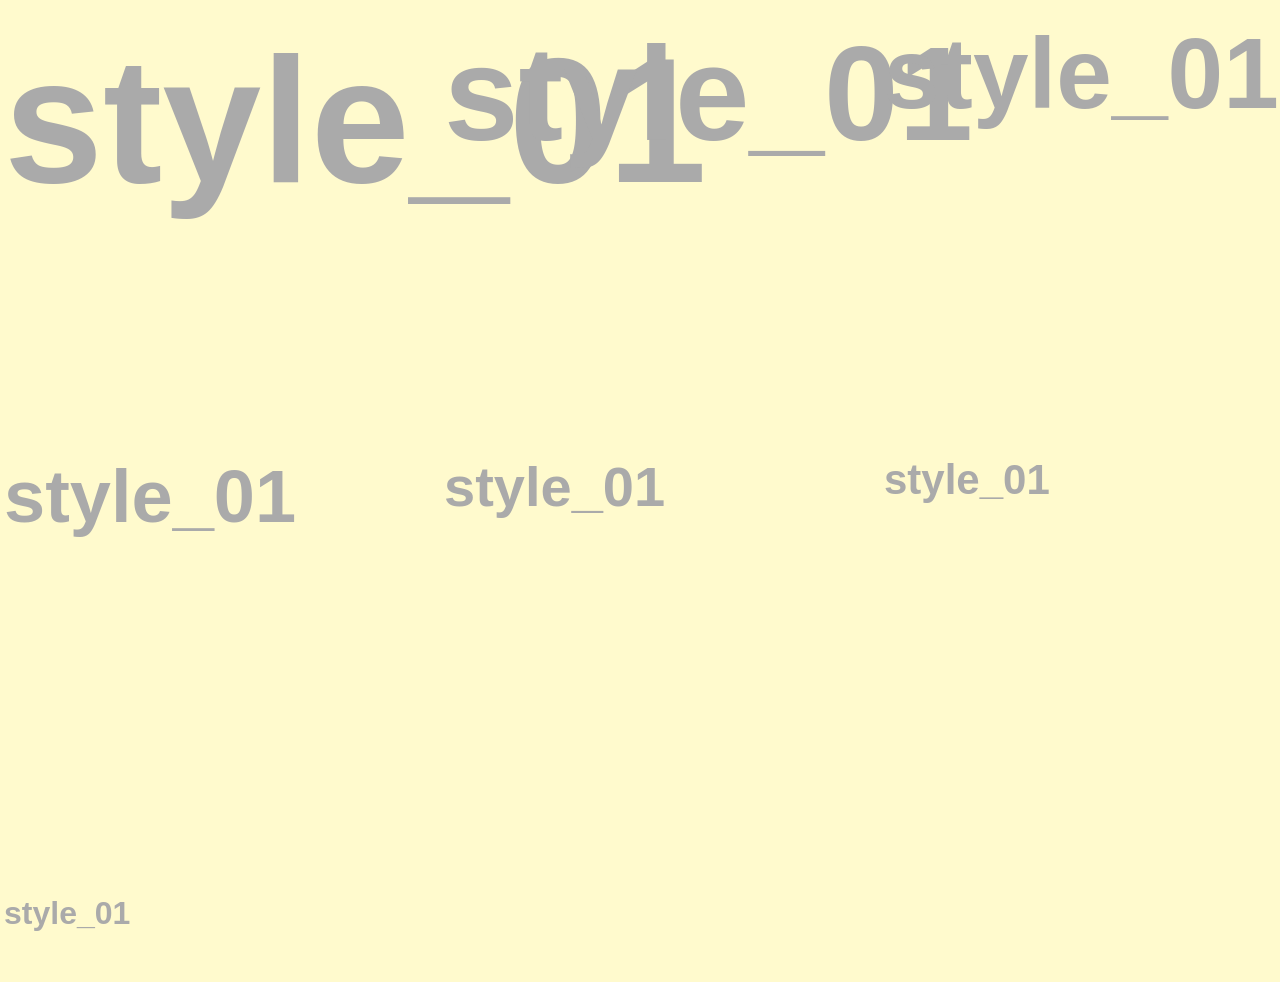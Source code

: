 <mxfile>
  <diagram id="hXg" name="style_01">
    <mxGraphModel dx="0" dy="0" background="#FFFACD" grid="0" gridSize="10" guides="1" tooltips="1" connect="1" arrows="1" fold="1" page="1" pageScale="1" pageWidth="1169" pageHeight="827" math="0" shadow="0">
      <root>
        <mxCell id="page_root_hXg" parent="hXg"/>
        <mxCell id="node_root_hXg" parent="page_root_hXg"/>
        <mxCell id="hXg-2" value="style_01" style="whiteSpace=wrap;html=1;fontColor=#aaaaaa;text;fontSize=89;fontStyle=1;fillColor=none" vertex="1" parent="node_root_hXg">
          <mxGeometry x="60" y="85" width="100" height="50" as="geometry"/>
        </mxCell>
        <mxCell id="hXg-3" value="style_01" style="whiteSpace=wrap;html=1;fontColor=#aaaaaa;text;fontSize=67;fontStyle=1;fillColor=none" vertex="1" parent="node_root_hXg">
          <mxGeometry x="280" y="85" width="100" height="50" as="geometry"/>
        </mxCell>
        <mxCell id="hXg-4" value="style_01" style="whiteSpace=wrap;html=1;fontColor=#aaaaaa;text;fontSize=50;fontStyle=1;fillColor=none" vertex="1" parent="node_root_hXg">
          <mxGeometry x="500" y="85" width="100" height="50" as="geometry"/>
        </mxCell>
        <mxCell id="hXg-5" value="style_01" style="whiteSpace=wrap;html=1;fontColor=#aaaaaa;text;fontSize=37;fontStyle=1;fillColor=none" vertex="1" parent="node_root_hXg">
          <mxGeometry x="60" y="305" width="100" height="50" as="geometry"/>
        </mxCell>
        <mxCell id="hXg-6" value="style_01" style="whiteSpace=wrap;html=1;fontColor=#aaaaaa;text;fontSize=28;fontStyle=1;fillColor=none" vertex="1" parent="node_root_hXg">
          <mxGeometry x="280" y="305" width="100" height="50" as="geometry"/>
        </mxCell>
        <mxCell id="hXg-7" value="style_01" style="whiteSpace=wrap;html=1;fontColor=#aaaaaa;text;fontSize=21;fontStyle=1;fillColor=none" vertex="1" parent="node_root_hXg">
          <mxGeometry x="500" y="305" width="100" height="50" as="geometry"/>
        </mxCell>
        <mxCell id="hXg-8" value="style_01" style="whiteSpace=wrap;html=1;fontColor=#aaaaaa;text;fontSize=16;fontStyle=1;fillColor=none" vertex="1" parent="node_root_hXg">
          <mxGeometry x="60" y="525" width="100" height="50" as="geometry"/>
        </mxCell>
      </root>
    </mxGraphModel>
  </diagram>
  <diagram id="H8S" name="style_02">
    <mxGraphModel dx="0" dy="0" background="#FFFACD" grid="0" gridSize="10" guides="1" tooltips="1" connect="1" arrows="1" fold="1" page="1" pageScale="1" pageWidth="1169" pageHeight="827" math="0" shadow="0">
      <root>
        <mxCell id="page_root_H8S" parent="H8S"/>
        <mxCell id="node_root_H8S" parent="page_root_H8S"/>
        <mxCell id="H8S-2" value="style_02" style="whiteSpace=wrap;html=1;fontColor=#aaaaaa;text;fontSize=89;fontStyle=1;fillColor=none" vertex="1" parent="node_root_H8S">
          <mxGeometry x="60" y="85" width="100" height="50" as="geometry"/>
        </mxCell>
        <mxCell id="H8S-3" value="style_02" style="whiteSpace=wrap;html=1;fontColor=#aaaaaa;text;fontSize=67;fontStyle=1;fillColor=none" vertex="1" parent="node_root_H8S">
          <mxGeometry x="280" y="85" width="100" height="50" as="geometry"/>
        </mxCell>
        <mxCell id="H8S-4" value="style_02" style="whiteSpace=wrap;html=1;fontColor=#aaaaaa;text;fontSize=50;fontStyle=1;fillColor=none" vertex="1" parent="node_root_H8S">
          <mxGeometry x="500" y="85" width="100" height="50" as="geometry"/>
        </mxCell>
        <mxCell id="H8S-5" value="style_02" style="whiteSpace=wrap;html=1;fontColor=#aaaaaa;text;fontSize=37;fontStyle=1;fillColor=none" vertex="1" parent="node_root_H8S">
          <mxGeometry x="60" y="305" width="100" height="50" as="geometry"/>
        </mxCell>
        <mxCell id="H8S-6" value="style_02" style="whiteSpace=wrap;html=1;fontColor=#aaaaaa;text;fontSize=28;fontStyle=1;fillColor=none" vertex="1" parent="node_root_H8S">
          <mxGeometry x="280" y="305" width="100" height="50" as="geometry"/>
        </mxCell>
        <mxCell id="H8S-7" value="style_02" style="whiteSpace=wrap;html=1;fontColor=#aaaaaa;text;fontSize=21;fontStyle=1;fillColor=none" vertex="1" parent="node_root_H8S">
          <mxGeometry x="500" y="305" width="100" height="50" as="geometry"/>
        </mxCell>
        <mxCell id="H8S-8" value="style_02" style="whiteSpace=wrap;html=1;fontColor=#aaaaaa;text;fontSize=16;fontStyle=1;fillColor=none" vertex="1" parent="node_root_H8S">
          <mxGeometry x="60" y="525" width="100" height="50" as="geometry"/>
        </mxCell>
      </root>
    </mxGraphModel>
  </diagram>
  <diagram id="9Ip" name="style_03">
    <mxGraphModel dx="0" dy="0" background="#FFFACD" grid="0" gridSize="10" guides="1" tooltips="1" connect="1" arrows="1" fold="1" page="1" pageScale="1" pageWidth="1169" pageHeight="827" math="0" shadow="0">
      <root>
        <mxCell id="page_root_9Ip" parent="9Ip"/>
        <mxCell id="node_root_9Ip" parent="page_root_9Ip"/>
        <mxCell id="9Ip-2" value="style_03" style="whiteSpace=wrap;html=1;fontColor=#aaaaaa;text;fontSize=89;fontStyle=1;fillColor=none" vertex="1" parent="node_root_9Ip">
          <mxGeometry x="60" y="85" width="100" height="50" as="geometry"/>
        </mxCell>
        <mxCell id="9Ip-3" value="style_03" style="whiteSpace=wrap;html=1;fontColor=#aaaaaa;text;fontSize=67;fontStyle=1;fillColor=none" vertex="1" parent="node_root_9Ip">
          <mxGeometry x="280" y="85" width="100" height="50" as="geometry"/>
        </mxCell>
        <mxCell id="9Ip-4" value="style_03" style="whiteSpace=wrap;html=1;fontColor=#aaaaaa;text;fontSize=50;fontStyle=1;fillColor=none" vertex="1" parent="node_root_9Ip">
          <mxGeometry x="500" y="85" width="100" height="50" as="geometry"/>
        </mxCell>
        <mxCell id="9Ip-5" value="style_03" style="whiteSpace=wrap;html=1;fontColor=#aaaaaa;text;fontSize=37;fontStyle=1;fillColor=none" vertex="1" parent="node_root_9Ip">
          <mxGeometry x="60" y="305" width="100" height="50" as="geometry"/>
        </mxCell>
        <mxCell id="9Ip-6" value="style_03" style="whiteSpace=wrap;html=1;fontColor=#aaaaaa;text;fontSize=28;fontStyle=1;fillColor=none" vertex="1" parent="node_root_9Ip">
          <mxGeometry x="280" y="305" width="100" height="50" as="geometry"/>
        </mxCell>
        <mxCell id="9Ip-7" value="style_03" style="whiteSpace=wrap;html=1;fontColor=#aaaaaa;text;fontSize=21;fontStyle=1;fillColor=none" vertex="1" parent="node_root_9Ip">
          <mxGeometry x="500" y="305" width="100" height="50" as="geometry"/>
        </mxCell>
        <mxCell id="9Ip-8" value="style_03" style="whiteSpace=wrap;html=1;fontColor=#aaaaaa;text;fontSize=16;fontStyle=1;fillColor=none" vertex="1" parent="node_root_9Ip">
          <mxGeometry x="60" y="525" width="100" height="50" as="geometry"/>
        </mxCell>
      </root>
    </mxGraphModel>
  </diagram>
  <diagram id="DqI" name="style_04">
    <mxGraphModel dx="0" dy="0" background="#FFFACD" grid="0" gridSize="10" guides="1" tooltips="1" connect="1" arrows="1" fold="1" page="1" pageScale="1" pageWidth="1169" pageHeight="827" math="0" shadow="0">
      <root>
        <mxCell id="page_root_DqI" parent="DqI"/>
        <mxCell id="node_root_DqI" parent="page_root_DqI"/>
        <mxCell id="DqI-2" value="style_04" style="whiteSpace=wrap;html=1;fontColor=#aaaaaa;text;fontSize=89;fontStyle=1;fillColor=none" vertex="1" parent="node_root_DqI">
          <mxGeometry x="60" y="85" width="100" height="50" as="geometry"/>
        </mxCell>
        <mxCell id="DqI-3" value="style_04" style="whiteSpace=wrap;html=1;fontColor=#aaaaaa;text;fontSize=67;fontStyle=1;fillColor=none" vertex="1" parent="node_root_DqI">
          <mxGeometry x="280" y="85" width="100" height="50" as="geometry"/>
        </mxCell>
        <mxCell id="DqI-4" value="style_04" style="whiteSpace=wrap;html=1;fontColor=#aaaaaa;text;fontSize=50;fontStyle=1;fillColor=none" vertex="1" parent="node_root_DqI">
          <mxGeometry x="500" y="85" width="100" height="50" as="geometry"/>
        </mxCell>
        <mxCell id="DqI-5" value="style_04" style="whiteSpace=wrap;html=1;fontColor=#aaaaaa;text;fontSize=37;fontStyle=1;fillColor=none" vertex="1" parent="node_root_DqI">
          <mxGeometry x="60" y="305" width="100" height="50" as="geometry"/>
        </mxCell>
        <mxCell id="DqI-6" value="style_04" style="whiteSpace=wrap;html=1;fontColor=#aaaaaa;text;fontSize=28;fontStyle=1;fillColor=none" vertex="1" parent="node_root_DqI">
          <mxGeometry x="280" y="305" width="100" height="50" as="geometry"/>
        </mxCell>
        <mxCell id="DqI-7" value="style_04" style="whiteSpace=wrap;html=1;fontColor=#aaaaaa;text;fontSize=21;fontStyle=1;fillColor=none" vertex="1" parent="node_root_DqI">
          <mxGeometry x="500" y="305" width="100" height="50" as="geometry"/>
        </mxCell>
        <mxCell id="DqI-8" value="style_04" style="whiteSpace=wrap;html=1;fontColor=#aaaaaa;text;fontSize=16;fontStyle=1;fillColor=none" vertex="1" parent="node_root_DqI">
          <mxGeometry x="60" y="525" width="100" height="50" as="geometry"/>
        </mxCell>
      </root>
    </mxGraphModel>
  </diagram>
  <diagram id="qO4" name="style_05">
    <mxGraphModel dx="0" dy="0" background="#FFFACD" grid="0" gridSize="10" guides="1" tooltips="1" connect="1" arrows="1" fold="1" page="1" pageScale="1" pageWidth="1169" pageHeight="827" math="0" shadow="0">
      <root>
        <mxCell id="page_root_qO4" parent="qO4"/>
        <mxCell id="node_root_qO4" parent="page_root_qO4"/>
        <mxCell id="qO4-2" value="style_05" style="whiteSpace=wrap;html=1;fontColor=#aaaaaa;text;fontSize=89;fontStyle=1;fillColor=none" vertex="1" parent="node_root_qO4">
          <mxGeometry x="60" y="85" width="100" height="50" as="geometry"/>
        </mxCell>
        <mxCell id="qO4-3" value="style_05" style="whiteSpace=wrap;html=1;fontColor=#aaaaaa;text;fontSize=67;fontStyle=1;fillColor=none" vertex="1" parent="node_root_qO4">
          <mxGeometry x="280" y="85" width="100" height="50" as="geometry"/>
        </mxCell>
        <mxCell id="qO4-4" value="style_05" style="whiteSpace=wrap;html=1;fontColor=#aaaaaa;text;fontSize=50;fontStyle=1;fillColor=none" vertex="1" parent="node_root_qO4">
          <mxGeometry x="500" y="85" width="100" height="50" as="geometry"/>
        </mxCell>
        <mxCell id="qO4-5" value="style_05" style="whiteSpace=wrap;html=1;fontColor=#aaaaaa;text;fontSize=37;fontStyle=1;fillColor=none" vertex="1" parent="node_root_qO4">
          <mxGeometry x="60" y="305" width="100" height="50" as="geometry"/>
        </mxCell>
        <mxCell id="qO4-6" value="style_05" style="whiteSpace=wrap;html=1;fontColor=#aaaaaa;text;fontSize=28;fontStyle=1;fillColor=none" vertex="1" parent="node_root_qO4">
          <mxGeometry x="280" y="305" width="100" height="50" as="geometry"/>
        </mxCell>
        <mxCell id="qO4-7" value="style_05" style="whiteSpace=wrap;html=1;fontColor=#aaaaaa;text;fontSize=21;fontStyle=1;fillColor=none" vertex="1" parent="node_root_qO4">
          <mxGeometry x="500" y="305" width="100" height="50" as="geometry"/>
        </mxCell>
        <mxCell id="qO4-8" value="style_05" style="whiteSpace=wrap;html=1;fontColor=#aaaaaa;text;fontSize=16;fontStyle=1;fillColor=none" vertex="1" parent="node_root_qO4">
          <mxGeometry x="60" y="525" width="100" height="50" as="geometry"/>
        </mxCell>
      </root>
    </mxGraphModel>
  </diagram>
  <diagram id="Dpu" name="style_06">
    <mxGraphModel dx="0" dy="0" background="#FFFACD" grid="0" gridSize="10" guides="1" tooltips="1" connect="1" arrows="1" fold="1" page="1" pageScale="1" pageWidth="1169" pageHeight="827" math="0" shadow="0">
      <root>
        <mxCell id="page_root_Dpu" parent="Dpu"/>
        <mxCell id="node_root_Dpu" parent="page_root_Dpu"/>
        <mxCell id="Dpu-2" value="style_06" style="whiteSpace=wrap;html=1;fontColor=#aaaaaa;text;fontSize=89;fontStyle=1;fillColor=none" vertex="1" parent="node_root_Dpu">
          <mxGeometry x="60" y="85" width="100" height="50" as="geometry"/>
        </mxCell>
        <mxCell id="Dpu-3" value="style_06" style="whiteSpace=wrap;html=1;fontColor=#aaaaaa;text;fontSize=67;fontStyle=1;fillColor=none" vertex="1" parent="node_root_Dpu">
          <mxGeometry x="280" y="85" width="100" height="50" as="geometry"/>
        </mxCell>
        <mxCell id="Dpu-4" value="style_06" style="whiteSpace=wrap;html=1;fontColor=#aaaaaa;text;fontSize=50;fontStyle=1;fillColor=none" vertex="1" parent="node_root_Dpu">
          <mxGeometry x="500" y="85" width="100" height="50" as="geometry"/>
        </mxCell>
        <mxCell id="Dpu-5" value="style_06" style="whiteSpace=wrap;html=1;fontColor=#aaaaaa;text;fontSize=37;fontStyle=1;fillColor=none" vertex="1" parent="node_root_Dpu">
          <mxGeometry x="60" y="305" width="100" height="50" as="geometry"/>
        </mxCell>
        <mxCell id="Dpu-6" value="style_06" style="whiteSpace=wrap;html=1;fontColor=#aaaaaa;text;fontSize=28;fontStyle=1;fillColor=none" vertex="1" parent="node_root_Dpu">
          <mxGeometry x="280" y="305" width="100" height="50" as="geometry"/>
        </mxCell>
        <mxCell id="Dpu-7" value="style_06" style="whiteSpace=wrap;html=1;fontColor=#aaaaaa;text;fontSize=21;fontStyle=1;fillColor=none" vertex="1" parent="node_root_Dpu">
          <mxGeometry x="500" y="305" width="100" height="50" as="geometry"/>
        </mxCell>
        <mxCell id="Dpu-8" value="style_06" style="whiteSpace=wrap;html=1;fontColor=#aaaaaa;text;fontSize=16;fontStyle=1;fillColor=none" vertex="1" parent="node_root_Dpu">
          <mxGeometry x="60" y="525" width="100" height="50" as="geometry"/>
        </mxCell>
      </root>
    </mxGraphModel>
  </diagram>
  <diagram id="kyA" name="style_07">
    <mxGraphModel dx="0" dy="0" background="#FFFACD" grid="0" gridSize="10" guides="1" tooltips="1" connect="1" arrows="1" fold="1" page="1" pageScale="1" pageWidth="1169" pageHeight="827" math="0" shadow="0">
      <root>
        <mxCell id="page_root_kyA" parent="kyA"/>
        <mxCell id="node_root_kyA" parent="page_root_kyA"/>
        <mxCell id="kyA-2" value="style_07" style="whiteSpace=wrap;html=1;fontColor=#aaaaaa;text;fontSize=89;fontStyle=1;fillColor=none" vertex="1" parent="node_root_kyA">
          <mxGeometry x="60" y="85" width="100" height="50" as="geometry"/>
        </mxCell>
        <mxCell id="kyA-3" value="style_07" style="whiteSpace=wrap;html=1;fontColor=#aaaaaa;text;fontSize=67;fontStyle=1;fillColor=none" vertex="1" parent="node_root_kyA">
          <mxGeometry x="280" y="85" width="100" height="50" as="geometry"/>
        </mxCell>
        <mxCell id="kyA-4" value="style_07" style="whiteSpace=wrap;html=1;fontColor=#aaaaaa;text;fontSize=50;fontStyle=1;fillColor=none" vertex="1" parent="node_root_kyA">
          <mxGeometry x="500" y="85" width="100" height="50" as="geometry"/>
        </mxCell>
        <mxCell id="kyA-5" value="style_07" style="whiteSpace=wrap;html=1;fontColor=#aaaaaa;text;fontSize=37;fontStyle=1;fillColor=none" vertex="1" parent="node_root_kyA">
          <mxGeometry x="60" y="305" width="100" height="50" as="geometry"/>
        </mxCell>
        <mxCell id="kyA-6" value="style_07" style="whiteSpace=wrap;html=1;fontColor=#aaaaaa;text;fontSize=28;fontStyle=1;fillColor=none" vertex="1" parent="node_root_kyA">
          <mxGeometry x="280" y="305" width="100" height="50" as="geometry"/>
        </mxCell>
        <mxCell id="kyA-7" value="style_07" style="whiteSpace=wrap;html=1;fontColor=#aaaaaa;text;fontSize=21;fontStyle=1;fillColor=none" vertex="1" parent="node_root_kyA">
          <mxGeometry x="500" y="305" width="100" height="50" as="geometry"/>
        </mxCell>
        <mxCell id="kyA-8" value="style_07" style="whiteSpace=wrap;html=1;fontColor=#aaaaaa;text;fontSize=16;fontStyle=1;fillColor=none" vertex="1" parent="node_root_kyA">
          <mxGeometry x="60" y="525" width="100" height="50" as="geometry"/>
        </mxCell>
      </root>
    </mxGraphModel>
  </diagram>
  <diagram id="hu6" name="style_08">
    <mxGraphModel dx="0" dy="0" background="#FFFACD" grid="0" gridSize="10" guides="1" tooltips="1" connect="1" arrows="1" fold="1" page="1" pageScale="1" pageWidth="1169" pageHeight="827" math="0" shadow="0">
      <root>
        <mxCell id="page_root_hu6" parent="hu6"/>
        <mxCell id="node_root_hu6" parent="page_root_hu6"/>
        <mxCell id="hu6-2" value="style_08" style="whiteSpace=wrap;html=1;fontColor=#aaaaaa;text;fontSize=89;fontStyle=1;fillColor=none" vertex="1" parent="node_root_hu6">
          <mxGeometry x="60" y="85" width="100" height="50" as="geometry"/>
        </mxCell>
        <mxCell id="hu6-3" value="style_08" style="whiteSpace=wrap;html=1;fontColor=#aaaaaa;text;fontSize=67;fontStyle=1;fillColor=none" vertex="1" parent="node_root_hu6">
          <mxGeometry x="280" y="85" width="100" height="50" as="geometry"/>
        </mxCell>
        <mxCell id="hu6-4" value="style_08" style="whiteSpace=wrap;html=1;fontColor=#aaaaaa;text;fontSize=50;fontStyle=1;fillColor=none" vertex="1" parent="node_root_hu6">
          <mxGeometry x="500" y="85" width="100" height="50" as="geometry"/>
        </mxCell>
        <mxCell id="hu6-5" value="style_08" style="whiteSpace=wrap;html=1;fontColor=#aaaaaa;text;fontSize=37;fontStyle=1;fillColor=none" vertex="1" parent="node_root_hu6">
          <mxGeometry x="60" y="305" width="100" height="50" as="geometry"/>
        </mxCell>
        <mxCell id="hu6-6" value="style_08" style="whiteSpace=wrap;html=1;fontColor=#aaaaaa;text;fontSize=28;fontStyle=1;fillColor=none" vertex="1" parent="node_root_hu6">
          <mxGeometry x="280" y="305" width="100" height="50" as="geometry"/>
        </mxCell>
        <mxCell id="hu6-7" value="style_08" style="whiteSpace=wrap;html=1;fontColor=#aaaaaa;text;fontSize=21;fontStyle=1;fillColor=none" vertex="1" parent="node_root_hu6">
          <mxGeometry x="500" y="305" width="100" height="50" as="geometry"/>
        </mxCell>
        <mxCell id="hu6-8" value="style_08" style="whiteSpace=wrap;html=1;fontColor=#aaaaaa;text;fontSize=16;fontStyle=1;fillColor=none" vertex="1" parent="node_root_hu6">
          <mxGeometry x="60" y="525" width="100" height="50" as="geometry"/>
        </mxCell>
      </root>
    </mxGraphModel>
  </diagram>
  <diagram id="yak" name="style_09">
    <mxGraphModel dx="0" dy="0" background="#FFFACD" grid="0" gridSize="10" guides="1" tooltips="1" connect="1" arrows="1" fold="1" page="1" pageScale="1" pageWidth="1169" pageHeight="827" math="0" shadow="0">
      <root>
        <mxCell id="page_root_yak" parent="yak"/>
        <mxCell id="node_root_yak" parent="page_root_yak"/>
        <mxCell id="yak-2" value="style_09" style="whiteSpace=wrap;html=1;fontColor=#aaaaaa;text;fontSize=89;fontStyle=1;fillColor=none" vertex="1" parent="node_root_yak">
          <mxGeometry x="60" y="85" width="100" height="50" as="geometry"/>
        </mxCell>
        <mxCell id="yak-3" value="style_09" style="whiteSpace=wrap;html=1;fontColor=#aaaaaa;text;fontSize=67;fontStyle=1;fillColor=none" vertex="1" parent="node_root_yak">
          <mxGeometry x="280" y="85" width="100" height="50" as="geometry"/>
        </mxCell>
        <mxCell id="yak-4" value="style_09" style="whiteSpace=wrap;html=1;fontColor=#aaaaaa;text;fontSize=50;fontStyle=1;fillColor=none" vertex="1" parent="node_root_yak">
          <mxGeometry x="500" y="85" width="100" height="50" as="geometry"/>
        </mxCell>
        <mxCell id="yak-5" value="style_09" style="whiteSpace=wrap;html=1;fontColor=#aaaaaa;text;fontSize=37;fontStyle=1;fillColor=none" vertex="1" parent="node_root_yak">
          <mxGeometry x="60" y="305" width="100" height="50" as="geometry"/>
        </mxCell>
        <mxCell id="yak-6" value="style_09" style="whiteSpace=wrap;html=1;fontColor=#aaaaaa;text;fontSize=28;fontStyle=1;fillColor=none" vertex="1" parent="node_root_yak">
          <mxGeometry x="280" y="305" width="100" height="50" as="geometry"/>
        </mxCell>
        <mxCell id="yak-7" value="style_09" style="whiteSpace=wrap;html=1;fontColor=#aaaaaa;text;fontSize=21;fontStyle=1;fillColor=none" vertex="1" parent="node_root_yak">
          <mxGeometry x="500" y="305" width="100" height="50" as="geometry"/>
        </mxCell>
        <mxCell id="yak-8" value="style_09" style="whiteSpace=wrap;html=1;fontColor=#aaaaaa;text;fontSize=16;fontStyle=1;fillColor=none" vertex="1" parent="node_root_yak">
          <mxGeometry x="60" y="525" width="100" height="50" as="geometry"/>
        </mxCell>
      </root>
    </mxGraphModel>
  </diagram>
  <diagram id="UsI" name="style_10">
    <mxGraphModel dx="0" dy="0" background="#FFFACD" grid="0" gridSize="10" guides="1" tooltips="1" connect="1" arrows="1" fold="1" page="1" pageScale="1" pageWidth="1169" pageHeight="827" math="0" shadow="0">
      <root>
        <mxCell id="page_root_UsI" parent="UsI"/>
        <mxCell id="node_root_UsI" parent="page_root_UsI"/>
        <mxCell id="UsI-2" value="style_10" style="whiteSpace=wrap;html=1;fontColor=#aaaaaa;text;fontSize=89;fontStyle=1;fillColor=none" vertex="1" parent="node_root_UsI">
          <mxGeometry x="60" y="85" width="100" height="50" as="geometry"/>
        </mxCell>
        <mxCell id="UsI-3" value="style_10" style="whiteSpace=wrap;html=1;fontColor=#aaaaaa;text;fontSize=67;fontStyle=1;fillColor=none" vertex="1" parent="node_root_UsI">
          <mxGeometry x="280" y="85" width="100" height="50" as="geometry"/>
        </mxCell>
        <mxCell id="UsI-4" value="style_10" style="whiteSpace=wrap;html=1;fontColor=#aaaaaa;text;fontSize=50;fontStyle=1;fillColor=none" vertex="1" parent="node_root_UsI">
          <mxGeometry x="500" y="85" width="100" height="50" as="geometry"/>
        </mxCell>
        <mxCell id="UsI-5" value="style_10" style="whiteSpace=wrap;html=1;fontColor=#aaaaaa;text;fontSize=37;fontStyle=1;fillColor=none" vertex="1" parent="node_root_UsI">
          <mxGeometry x="60" y="305" width="100" height="50" as="geometry"/>
        </mxCell>
        <mxCell id="UsI-6" value="style_10" style="whiteSpace=wrap;html=1;fontColor=#aaaaaa;text;fontSize=28;fontStyle=1;fillColor=none" vertex="1" parent="node_root_UsI">
          <mxGeometry x="280" y="305" width="100" height="50" as="geometry"/>
        </mxCell>
        <mxCell id="UsI-7" value="style_10" style="whiteSpace=wrap;html=1;fontColor=#aaaaaa;text;fontSize=21;fontStyle=1;fillColor=none" vertex="1" parent="node_root_UsI">
          <mxGeometry x="500" y="305" width="100" height="50" as="geometry"/>
        </mxCell>
        <mxCell id="UsI-8" value="style_10" style="whiteSpace=wrap;html=1;fontColor=#aaaaaa;text;fontSize=16;fontStyle=1;fillColor=none" vertex="1" parent="node_root_UsI">
          <mxGeometry x="60" y="525" width="100" height="50" as="geometry"/>
        </mxCell>
      </root>
    </mxGraphModel>
  </diagram>
  <diagram id="e0R" name="style_11">
    <mxGraphModel dx="0" dy="0" background="#FFFACD" grid="0" gridSize="10" guides="1" tooltips="1" connect="1" arrows="1" fold="1" page="1" pageScale="1" pageWidth="1169" pageHeight="827" math="0" shadow="0">
      <root>
        <mxCell id="page_root_e0R" parent="e0R"/>
        <mxCell id="node_root_e0R" parent="page_root_e0R"/>
        <mxCell id="e0R-2" value="style_11" style="whiteSpace=wrap;html=1;fontColor=#aaaaaa;text;fontSize=89;fontStyle=1;fillColor=none" vertex="1" parent="node_root_e0R">
          <mxGeometry x="60" y="85" width="100" height="50" as="geometry"/>
        </mxCell>
        <mxCell id="e0R-3" value="style_11" style="whiteSpace=wrap;html=1;fontColor=#aaaaaa;text;fontSize=67;fontStyle=1;fillColor=none" vertex="1" parent="node_root_e0R">
          <mxGeometry x="280" y="85" width="100" height="50" as="geometry"/>
        </mxCell>
        <mxCell id="e0R-4" value="style_11" style="whiteSpace=wrap;html=1;fontColor=#aaaaaa;text;fontSize=50;fontStyle=1;fillColor=none" vertex="1" parent="node_root_e0R">
          <mxGeometry x="500" y="85" width="100" height="50" as="geometry"/>
        </mxCell>
        <mxCell id="e0R-5" value="style_11" style="whiteSpace=wrap;html=1;fontColor=#aaaaaa;text;fontSize=37;fontStyle=1;fillColor=none" vertex="1" parent="node_root_e0R">
          <mxGeometry x="60" y="305" width="100" height="50" as="geometry"/>
        </mxCell>
        <mxCell id="e0R-6" value="style_11" style="whiteSpace=wrap;html=1;fontColor=#aaaaaa;text;fontSize=28;fontStyle=1;fillColor=none" vertex="1" parent="node_root_e0R">
          <mxGeometry x="280" y="305" width="100" height="50" as="geometry"/>
        </mxCell>
        <mxCell id="e0R-7" value="style_11" style="whiteSpace=wrap;html=1;fontColor=#aaaaaa;text;fontSize=21;fontStyle=1;fillColor=none" vertex="1" parent="node_root_e0R">
          <mxGeometry x="500" y="305" width="100" height="50" as="geometry"/>
        </mxCell>
        <mxCell id="e0R-8" value="style_11" style="whiteSpace=wrap;html=1;fontColor=#aaaaaa;text;fontSize=16;fontStyle=1;fillColor=none" vertex="1" parent="node_root_e0R">
          <mxGeometry x="60" y="525" width="100" height="50" as="geometry"/>
        </mxCell>
      </root>
    </mxGraphModel>
  </diagram>
  <diagram id="qNa" name="style_12">
    <mxGraphModel dx="0" dy="0" background="#FFFACD" grid="0" gridSize="10" guides="1" tooltips="1" connect="1" arrows="1" fold="1" page="1" pageScale="1" pageWidth="1169" pageHeight="827" math="0" shadow="0">
      <root>
        <mxCell id="page_root_qNa" parent="qNa"/>
        <mxCell id="node_root_qNa" parent="page_root_qNa"/>
        <mxCell id="qNa-2" value="style_12" style="whiteSpace=wrap;html=1;fontColor=#aaaaaa;text;fontSize=89;fontStyle=1;fillColor=none" vertex="1" parent="node_root_qNa">
          <mxGeometry x="60" y="85" width="100" height="50" as="geometry"/>
        </mxCell>
        <mxCell id="qNa-3" value="style_12" style="whiteSpace=wrap;html=1;fontColor=#aaaaaa;text;fontSize=67;fontStyle=1;fillColor=none" vertex="1" parent="node_root_qNa">
          <mxGeometry x="280" y="85" width="100" height="50" as="geometry"/>
        </mxCell>
        <mxCell id="qNa-4" value="style_12" style="whiteSpace=wrap;html=1;fontColor=#aaaaaa;text;fontSize=50;fontStyle=1;fillColor=none" vertex="1" parent="node_root_qNa">
          <mxGeometry x="500" y="85" width="100" height="50" as="geometry"/>
        </mxCell>
        <mxCell id="qNa-5" value="style_12" style="whiteSpace=wrap;html=1;fontColor=#aaaaaa;text;fontSize=37;fontStyle=1;fillColor=none" vertex="1" parent="node_root_qNa">
          <mxGeometry x="60" y="305" width="100" height="50" as="geometry"/>
        </mxCell>
        <mxCell id="qNa-6" value="style_12" style="whiteSpace=wrap;html=1;fontColor=#aaaaaa;text;fontSize=28;fontStyle=1;fillColor=none" vertex="1" parent="node_root_qNa">
          <mxGeometry x="280" y="305" width="100" height="50" as="geometry"/>
        </mxCell>
        <mxCell id="qNa-7" value="style_12" style="whiteSpace=wrap;html=1;fontColor=#aaaaaa;text;fontSize=21;fontStyle=1;fillColor=none" vertex="1" parent="node_root_qNa">
          <mxGeometry x="500" y="305" width="100" height="50" as="geometry"/>
        </mxCell>
        <mxCell id="qNa-8" value="style_12" style="whiteSpace=wrap;html=1;fontColor=#aaaaaa;text;fontSize=16;fontStyle=1;fillColor=none" vertex="1" parent="node_root_qNa">
          <mxGeometry x="60" y="525" width="100" height="50" as="geometry"/>
        </mxCell>
      </root>
    </mxGraphModel>
  </diagram>
  <diagram id="3U6" name="style_13">
    <mxGraphModel dx="0" dy="0" background="#FFFACD" grid="0" gridSize="10" guides="1" tooltips="1" connect="1" arrows="1" fold="1" page="1" pageScale="1" pageWidth="1169" pageHeight="827" math="0" shadow="0">
      <root>
        <mxCell id="page_root_3U6" parent="3U6"/>
        <mxCell id="node_root_3U6" parent="page_root_3U6"/>
        <mxCell id="3U6-2" value="style_13" style="whiteSpace=wrap;html=1;fontColor=#aaaaaa;text;fontSize=89;fontStyle=1;fillColor=none" vertex="1" parent="node_root_3U6">
          <mxGeometry x="60" y="85" width="100" height="50" as="geometry"/>
        </mxCell>
        <mxCell id="3U6-3" value="style_13" style="whiteSpace=wrap;html=1;fontColor=#aaaaaa;text;fontSize=67;fontStyle=1;fillColor=none" vertex="1" parent="node_root_3U6">
          <mxGeometry x="280" y="85" width="100" height="50" as="geometry"/>
        </mxCell>
        <mxCell id="3U6-4" value="style_13" style="whiteSpace=wrap;html=1;fontColor=#aaaaaa;text;fontSize=50;fontStyle=1;fillColor=none" vertex="1" parent="node_root_3U6">
          <mxGeometry x="500" y="85" width="100" height="50" as="geometry"/>
        </mxCell>
        <mxCell id="3U6-5" value="style_13" style="whiteSpace=wrap;html=1;fontColor=#aaaaaa;text;fontSize=37;fontStyle=1;fillColor=none" vertex="1" parent="node_root_3U6">
          <mxGeometry x="60" y="305" width="100" height="50" as="geometry"/>
        </mxCell>
        <mxCell id="3U6-6" value="style_13" style="whiteSpace=wrap;html=1;fontColor=#aaaaaa;text;fontSize=28;fontStyle=1;fillColor=none" vertex="1" parent="node_root_3U6">
          <mxGeometry x="280" y="305" width="100" height="50" as="geometry"/>
        </mxCell>
        <mxCell id="3U6-7" value="style_13" style="whiteSpace=wrap;html=1;fontColor=#aaaaaa;text;fontSize=21;fontStyle=1;fillColor=none" vertex="1" parent="node_root_3U6">
          <mxGeometry x="500" y="305" width="100" height="50" as="geometry"/>
        </mxCell>
        <mxCell id="3U6-8" value="style_13" style="whiteSpace=wrap;html=1;fontColor=#aaaaaa;text;fontSize=16;fontStyle=1;fillColor=none" vertex="1" parent="node_root_3U6">
          <mxGeometry x="60" y="525" width="100" height="50" as="geometry"/>
        </mxCell>
      </root>
    </mxGraphModel>
  </diagram>
  <diagram id="Grr" name="style_14">
    <mxGraphModel dx="0" dy="0" background="#FFFACD" grid="0" gridSize="10" guides="1" tooltips="1" connect="1" arrows="1" fold="1" page="1" pageScale="1" pageWidth="1169" pageHeight="827" math="0" shadow="0">
      <root>
        <mxCell id="page_root_Grr" parent="Grr"/>
        <mxCell id="node_root_Grr" parent="page_root_Grr"/>
        <mxCell id="Grr-2" value="style_14" style="whiteSpace=wrap;html=1;fontColor=#aaaaaa;text;fontSize=89;fontStyle=1;fillColor=none" vertex="1" parent="node_root_Grr">
          <mxGeometry x="60" y="85" width="100" height="50" as="geometry"/>
        </mxCell>
        <mxCell id="Grr-3" value="style_14" style="whiteSpace=wrap;html=1;fontColor=#aaaaaa;text;fontSize=67;fontStyle=1;fillColor=none" vertex="1" parent="node_root_Grr">
          <mxGeometry x="280" y="85" width="100" height="50" as="geometry"/>
        </mxCell>
        <mxCell id="Grr-4" value="style_14" style="whiteSpace=wrap;html=1;fontColor=#aaaaaa;text;fontSize=50;fontStyle=1;fillColor=none" vertex="1" parent="node_root_Grr">
          <mxGeometry x="500" y="85" width="100" height="50" as="geometry"/>
        </mxCell>
        <mxCell id="Grr-5" value="style_14" style="whiteSpace=wrap;html=1;fontColor=#aaaaaa;text;fontSize=37;fontStyle=1;fillColor=none" vertex="1" parent="node_root_Grr">
          <mxGeometry x="60" y="305" width="100" height="50" as="geometry"/>
        </mxCell>
        <mxCell id="Grr-6" value="style_14" style="whiteSpace=wrap;html=1;fontColor=#aaaaaa;text;fontSize=28;fontStyle=1;fillColor=none" vertex="1" parent="node_root_Grr">
          <mxGeometry x="280" y="305" width="100" height="50" as="geometry"/>
        </mxCell>
        <mxCell id="Grr-7" value="style_14" style="whiteSpace=wrap;html=1;fontColor=#aaaaaa;text;fontSize=21;fontStyle=1;fillColor=none" vertex="1" parent="node_root_Grr">
          <mxGeometry x="500" y="305" width="100" height="50" as="geometry"/>
        </mxCell>
        <mxCell id="Grr-8" value="style_14" style="whiteSpace=wrap;html=1;fontColor=#aaaaaa;text;fontSize=16;fontStyle=1;fillColor=none" vertex="1" parent="node_root_Grr">
          <mxGeometry x="60" y="525" width="100" height="50" as="geometry"/>
        </mxCell>
      </root>
    </mxGraphModel>
  </diagram>
  <diagram id="IUL" name="style_15">
    <mxGraphModel dx="0" dy="0" background="#FFFACD" grid="0" gridSize="10" guides="1" tooltips="1" connect="1" arrows="1" fold="1" page="1" pageScale="1" pageWidth="1169" pageHeight="827" math="0" shadow="0">
      <root>
        <mxCell id="page_root_IUL" parent="IUL"/>
        <mxCell id="node_root_IUL" parent="page_root_IUL"/>
        <mxCell id="IUL-2" value="style_15" style="whiteSpace=wrap;html=1;fontColor=#aaaaaa;text;fontSize=89;fontStyle=1;fillColor=none" vertex="1" parent="node_root_IUL">
          <mxGeometry x="60" y="85" width="100" height="50" as="geometry"/>
        </mxCell>
        <mxCell id="IUL-3" value="style_15" style="whiteSpace=wrap;html=1;fontColor=#aaaaaa;text;fontSize=67;fontStyle=1;fillColor=none" vertex="1" parent="node_root_IUL">
          <mxGeometry x="280" y="85" width="100" height="50" as="geometry"/>
        </mxCell>
        <mxCell id="IUL-4" value="style_15" style="whiteSpace=wrap;html=1;fontColor=#aaaaaa;text;fontSize=50;fontStyle=1;fillColor=none" vertex="1" parent="node_root_IUL">
          <mxGeometry x="500" y="85" width="100" height="50" as="geometry"/>
        </mxCell>
        <mxCell id="IUL-5" value="style_15" style="whiteSpace=wrap;html=1;fontColor=#aaaaaa;text;fontSize=37;fontStyle=1;fillColor=none" vertex="1" parent="node_root_IUL">
          <mxGeometry x="60" y="305" width="100" height="50" as="geometry"/>
        </mxCell>
        <mxCell id="IUL-6" value="style_15" style="whiteSpace=wrap;html=1;fontColor=#aaaaaa;text;fontSize=28;fontStyle=1;fillColor=none" vertex="1" parent="node_root_IUL">
          <mxGeometry x="280" y="305" width="100" height="50" as="geometry"/>
        </mxCell>
        <mxCell id="IUL-7" value="style_15" style="whiteSpace=wrap;html=1;fontColor=#aaaaaa;text;fontSize=21;fontStyle=1;fillColor=none" vertex="1" parent="node_root_IUL">
          <mxGeometry x="500" y="305" width="100" height="50" as="geometry"/>
        </mxCell>
        <mxCell id="IUL-8" value="style_15" style="whiteSpace=wrap;html=1;fontColor=#aaaaaa;text;fontSize=16;fontStyle=1;fillColor=none" vertex="1" parent="node_root_IUL">
          <mxGeometry x="60" y="525" width="100" height="50" as="geometry"/>
        </mxCell>
      </root>
    </mxGraphModel>
  </diagram>
  <diagram id="jXi" name="style_16">
    <mxGraphModel dx="0" dy="0" background="#FFFACD" grid="0" gridSize="10" guides="1" tooltips="1" connect="1" arrows="1" fold="1" page="1" pageScale="1" pageWidth="1169" pageHeight="827" math="0" shadow="0">
      <root>
        <mxCell id="page_root_jXi" parent="jXi"/>
        <mxCell id="node_root_jXi" parent="page_root_jXi"/>
        <mxCell id="jXi-2" value="style_16" style="whiteSpace=wrap;html=1;fontColor=#aaaaaa;text;fontSize=89;fontStyle=1;fillColor=none" vertex="1" parent="node_root_jXi">
          <mxGeometry x="60" y="85" width="100" height="50" as="geometry"/>
        </mxCell>
        <mxCell id="jXi-3" value="style_16" style="whiteSpace=wrap;html=1;fontColor=#aaaaaa;text;fontSize=67;fontStyle=1;fillColor=none" vertex="1" parent="node_root_jXi">
          <mxGeometry x="280" y="85" width="100" height="50" as="geometry"/>
        </mxCell>
        <mxCell id="jXi-4" value="style_16" style="whiteSpace=wrap;html=1;fontColor=#aaaaaa;text;fontSize=50;fontStyle=1;fillColor=none" vertex="1" parent="node_root_jXi">
          <mxGeometry x="500" y="85" width="100" height="50" as="geometry"/>
        </mxCell>
        <mxCell id="jXi-5" value="style_16" style="whiteSpace=wrap;html=1;fontColor=#aaaaaa;text;fontSize=37;fontStyle=1;fillColor=none" vertex="1" parent="node_root_jXi">
          <mxGeometry x="60" y="305" width="100" height="50" as="geometry"/>
        </mxCell>
        <mxCell id="jXi-6" value="style_16" style="whiteSpace=wrap;html=1;fontColor=#aaaaaa;text;fontSize=28;fontStyle=1;fillColor=none" vertex="1" parent="node_root_jXi">
          <mxGeometry x="280" y="305" width="100" height="50" as="geometry"/>
        </mxCell>
        <mxCell id="jXi-7" value="style_16" style="whiteSpace=wrap;html=1;fontColor=#aaaaaa;text;fontSize=21;fontStyle=1;fillColor=none" vertex="1" parent="node_root_jXi">
          <mxGeometry x="500" y="305" width="100" height="50" as="geometry"/>
        </mxCell>
        <mxCell id="jXi-8" value="style_16" style="whiteSpace=wrap;html=1;fontColor=#aaaaaa;text;fontSize=16;fontStyle=1;fillColor=none" vertex="1" parent="node_root_jXi">
          <mxGeometry x="60" y="525" width="100" height="50" as="geometry"/>
        </mxCell>
      </root>
    </mxGraphModel>
  </diagram>
  <diagram id="bUe" name="style_17">
    <mxGraphModel dx="0" dy="0" background="#FFFACD" grid="0" gridSize="10" guides="1" tooltips="1" connect="1" arrows="1" fold="1" page="1" pageScale="1" pageWidth="1169" pageHeight="827" math="0" shadow="0">
      <root>
        <mxCell id="page_root_bUe" parent="bUe"/>
        <mxCell id="node_root_bUe" parent="page_root_bUe"/>
        <mxCell id="bUe-2" value="style_17" style="whiteSpace=wrap;html=1;fontColor=#aaaaaa;text;fontSize=89;fontStyle=1;fillColor=none" vertex="1" parent="node_root_bUe">
          <mxGeometry x="60" y="85" width="100" height="50" as="geometry"/>
        </mxCell>
        <mxCell id="bUe-3" value="style_17" style="whiteSpace=wrap;html=1;fontColor=#aaaaaa;text;fontSize=67;fontStyle=1;fillColor=none" vertex="1" parent="node_root_bUe">
          <mxGeometry x="280" y="85" width="100" height="50" as="geometry"/>
        </mxCell>
        <mxCell id="bUe-4" value="style_17" style="whiteSpace=wrap;html=1;fontColor=#aaaaaa;text;fontSize=50;fontStyle=1;fillColor=none" vertex="1" parent="node_root_bUe">
          <mxGeometry x="500" y="85" width="100" height="50" as="geometry"/>
        </mxCell>
        <mxCell id="bUe-5" value="style_17" style="whiteSpace=wrap;html=1;fontColor=#aaaaaa;text;fontSize=37;fontStyle=1;fillColor=none" vertex="1" parent="node_root_bUe">
          <mxGeometry x="60" y="305" width="100" height="50" as="geometry"/>
        </mxCell>
        <mxCell id="bUe-6" value="style_17" style="whiteSpace=wrap;html=1;fontColor=#aaaaaa;text;fontSize=28;fontStyle=1;fillColor=none" vertex="1" parent="node_root_bUe">
          <mxGeometry x="280" y="305" width="100" height="50" as="geometry"/>
        </mxCell>
        <mxCell id="bUe-7" value="style_17" style="whiteSpace=wrap;html=1;fontColor=#aaaaaa;text;fontSize=21;fontStyle=1;fillColor=none" vertex="1" parent="node_root_bUe">
          <mxGeometry x="500" y="305" width="100" height="50" as="geometry"/>
        </mxCell>
        <mxCell id="bUe-8" value="style_17" style="whiteSpace=wrap;html=1;fontColor=#aaaaaa;text;fontSize=16;fontStyle=1;fillColor=none" vertex="1" parent="node_root_bUe">
          <mxGeometry x="60" y="525" width="100" height="50" as="geometry"/>
        </mxCell>
      </root>
    </mxGraphModel>
  </diagram>
  <diagram id="eB7" name="style_18">
    <mxGraphModel dx="0" dy="0" background="#FFFACD" grid="0" gridSize="10" guides="1" tooltips="1" connect="1" arrows="1" fold="1" page="1" pageScale="1" pageWidth="1169" pageHeight="827" math="0" shadow="0">
      <root>
        <mxCell id="page_root_eB7" parent="eB7"/>
        <mxCell id="node_root_eB7" parent="page_root_eB7"/>
        <mxCell id="eB7-2" value="style_18" style="whiteSpace=wrap;html=1;fontColor=#aaaaaa;text;fontSize=89;fontStyle=1;fillColor=none" vertex="1" parent="node_root_eB7">
          <mxGeometry x="60" y="85" width="100" height="50" as="geometry"/>
        </mxCell>
        <mxCell id="eB7-3" value="style_18" style="whiteSpace=wrap;html=1;fontColor=#aaaaaa;text;fontSize=67;fontStyle=1;fillColor=none" vertex="1" parent="node_root_eB7">
          <mxGeometry x="280" y="85" width="100" height="50" as="geometry"/>
        </mxCell>
        <mxCell id="eB7-4" value="style_18" style="whiteSpace=wrap;html=1;fontColor=#aaaaaa;text;fontSize=50;fontStyle=1;fillColor=none" vertex="1" parent="node_root_eB7">
          <mxGeometry x="500" y="85" width="100" height="50" as="geometry"/>
        </mxCell>
        <mxCell id="eB7-5" value="style_18" style="whiteSpace=wrap;html=1;fontColor=#aaaaaa;text;fontSize=37;fontStyle=1;fillColor=none" vertex="1" parent="node_root_eB7">
          <mxGeometry x="60" y="305" width="100" height="50" as="geometry"/>
        </mxCell>
        <mxCell id="eB7-6" value="style_18" style="whiteSpace=wrap;html=1;fontColor=#aaaaaa;text;fontSize=28;fontStyle=1;fillColor=none" vertex="1" parent="node_root_eB7">
          <mxGeometry x="280" y="305" width="100" height="50" as="geometry"/>
        </mxCell>
        <mxCell id="eB7-7" value="style_18" style="whiteSpace=wrap;html=1;fontColor=#aaaaaa;text;fontSize=21;fontStyle=1;fillColor=none" vertex="1" parent="node_root_eB7">
          <mxGeometry x="500" y="305" width="100" height="50" as="geometry"/>
        </mxCell>
        <mxCell id="eB7-8" value="style_18" style="whiteSpace=wrap;html=1;fontColor=#aaaaaa;text;fontSize=16;fontStyle=1;fillColor=none" vertex="1" parent="node_root_eB7">
          <mxGeometry x="60" y="525" width="100" height="50" as="geometry"/>
        </mxCell>
      </root>
    </mxGraphModel>
  </diagram>
  <diagram id="OiK" name="style_19">
    <mxGraphModel dx="0" dy="0" background="#FFFACD" grid="0" gridSize="10" guides="1" tooltips="1" connect="1" arrows="1" fold="1" page="1" pageScale="1" pageWidth="1169" pageHeight="827" math="0" shadow="0">
      <root>
        <mxCell id="page_root_OiK" parent="OiK"/>
        <mxCell id="node_root_OiK" parent="page_root_OiK"/>
        <mxCell id="OiK-2" value="style_19" style="whiteSpace=wrap;html=1;fontColor=#aaaaaa;text;fontSize=89;fontStyle=1;fillColor=none" vertex="1" parent="node_root_OiK">
          <mxGeometry x="60" y="85" width="100" height="50" as="geometry"/>
        </mxCell>
        <mxCell id="OiK-3" value="style_19" style="whiteSpace=wrap;html=1;fontColor=#aaaaaa;text;fontSize=67;fontStyle=1;fillColor=none" vertex="1" parent="node_root_OiK">
          <mxGeometry x="280" y="85" width="100" height="50" as="geometry"/>
        </mxCell>
        <mxCell id="OiK-4" value="style_19" style="whiteSpace=wrap;html=1;fontColor=#aaaaaa;text;fontSize=50;fontStyle=1;fillColor=none" vertex="1" parent="node_root_OiK">
          <mxGeometry x="500" y="85" width="100" height="50" as="geometry"/>
        </mxCell>
        <mxCell id="OiK-5" value="style_19" style="whiteSpace=wrap;html=1;fontColor=#aaaaaa;text;fontSize=37;fontStyle=1;fillColor=none" vertex="1" parent="node_root_OiK">
          <mxGeometry x="60" y="305" width="100" height="50" as="geometry"/>
        </mxCell>
        <mxCell id="OiK-6" value="style_19" style="whiteSpace=wrap;html=1;fontColor=#aaaaaa;text;fontSize=28;fontStyle=1;fillColor=none" vertex="1" parent="node_root_OiK">
          <mxGeometry x="280" y="305" width="100" height="50" as="geometry"/>
        </mxCell>
        <mxCell id="OiK-7" value="style_19" style="whiteSpace=wrap;html=1;fontColor=#aaaaaa;text;fontSize=21;fontStyle=1;fillColor=none" vertex="1" parent="node_root_OiK">
          <mxGeometry x="500" y="305" width="100" height="50" as="geometry"/>
        </mxCell>
        <mxCell id="OiK-8" value="style_19" style="whiteSpace=wrap;html=1;fontColor=#aaaaaa;text;fontSize=16;fontStyle=1;fillColor=none" vertex="1" parent="node_root_OiK">
          <mxGeometry x="60" y="525" width="100" height="50" as="geometry"/>
        </mxCell>
      </root>
    </mxGraphModel>
  </diagram>
  <diagram id="8cX" name="style_20">
    <mxGraphModel dx="0" dy="0" background="#FFFACD" grid="0" gridSize="10" guides="1" tooltips="1" connect="1" arrows="1" fold="1" page="1" pageScale="1" pageWidth="1169" pageHeight="827" math="0" shadow="0">
      <root>
        <mxCell id="page_root_8cX" parent="8cX"/>
        <mxCell id="node_root_8cX" parent="page_root_8cX"/>
        <mxCell id="8cX-2" value="style_20" style="whiteSpace=wrap;html=1;fontColor=#aaaaaa;text;fontSize=89;fontStyle=1;fillColor=none" vertex="1" parent="node_root_8cX">
          <mxGeometry x="60" y="85" width="100" height="50" as="geometry"/>
        </mxCell>
        <mxCell id="8cX-3" value="style_20" style="whiteSpace=wrap;html=1;fontColor=#aaaaaa;text;fontSize=67;fontStyle=1;fillColor=none" vertex="1" parent="node_root_8cX">
          <mxGeometry x="280" y="85" width="100" height="50" as="geometry"/>
        </mxCell>
        <mxCell id="8cX-4" value="style_20" style="whiteSpace=wrap;html=1;fontColor=#aaaaaa;text;fontSize=50;fontStyle=1;fillColor=none" vertex="1" parent="node_root_8cX">
          <mxGeometry x="500" y="85" width="100" height="50" as="geometry"/>
        </mxCell>
        <mxCell id="8cX-5" value="style_20" style="whiteSpace=wrap;html=1;fontColor=#aaaaaa;text;fontSize=37;fontStyle=1;fillColor=none" vertex="1" parent="node_root_8cX">
          <mxGeometry x="60" y="305" width="100" height="50" as="geometry"/>
        </mxCell>
        <mxCell id="8cX-6" value="style_20" style="whiteSpace=wrap;html=1;fontColor=#aaaaaa;text;fontSize=28;fontStyle=1;fillColor=none" vertex="1" parent="node_root_8cX">
          <mxGeometry x="280" y="305" width="100" height="50" as="geometry"/>
        </mxCell>
        <mxCell id="8cX-7" value="style_20" style="whiteSpace=wrap;html=1;fontColor=#aaaaaa;text;fontSize=21;fontStyle=1;fillColor=none" vertex="1" parent="node_root_8cX">
          <mxGeometry x="500" y="305" width="100" height="50" as="geometry"/>
        </mxCell>
        <mxCell id="8cX-8" value="style_20" style="whiteSpace=wrap;html=1;fontColor=#aaaaaa;text;fontSize=16;fontStyle=1;fillColor=none" vertex="1" parent="node_root_8cX">
          <mxGeometry x="60" y="525" width="100" height="50" as="geometry"/>
        </mxCell>
      </root>
    </mxGraphModel>
  </diagram>
  <diagram id="0nm" name="style_21">
    <mxGraphModel dx="0" dy="0" background="#FFFACD" grid="0" gridSize="10" guides="1" tooltips="1" connect="1" arrows="1" fold="1" page="1" pageScale="1" pageWidth="1169" pageHeight="827" math="0" shadow="0">
      <root>
        <mxCell id="page_root_0nm" parent="0nm"/>
        <mxCell id="node_root_0nm" parent="page_root_0nm"/>
        <mxCell id="0nm-2" value="style_21" style="whiteSpace=wrap;html=1;fontColor=#aaaaaa;text;fontSize=89;fontStyle=1;fillColor=none" vertex="1" parent="node_root_0nm">
          <mxGeometry x="60" y="85" width="100" height="50" as="geometry"/>
        </mxCell>
        <mxCell id="0nm-3" value="style_21" style="whiteSpace=wrap;html=1;fontColor=#aaaaaa;text;fontSize=67;fontStyle=1;fillColor=none" vertex="1" parent="node_root_0nm">
          <mxGeometry x="280" y="85" width="100" height="50" as="geometry"/>
        </mxCell>
        <mxCell id="0nm-4" value="style_21" style="whiteSpace=wrap;html=1;fontColor=#aaaaaa;text;fontSize=50;fontStyle=1;fillColor=none" vertex="1" parent="node_root_0nm">
          <mxGeometry x="500" y="85" width="100" height="50" as="geometry"/>
        </mxCell>
        <mxCell id="0nm-5" value="style_21" style="whiteSpace=wrap;html=1;fontColor=#aaaaaa;text;fontSize=37;fontStyle=1;fillColor=none" vertex="1" parent="node_root_0nm">
          <mxGeometry x="60" y="305" width="100" height="50" as="geometry"/>
        </mxCell>
        <mxCell id="0nm-6" value="style_21" style="whiteSpace=wrap;html=1;fontColor=#aaaaaa;text;fontSize=28;fontStyle=1;fillColor=none" vertex="1" parent="node_root_0nm">
          <mxGeometry x="280" y="305" width="100" height="50" as="geometry"/>
        </mxCell>
        <mxCell id="0nm-7" value="style_21" style="whiteSpace=wrap;html=1;fontColor=#aaaaaa;text;fontSize=21;fontStyle=1;fillColor=none" vertex="1" parent="node_root_0nm">
          <mxGeometry x="500" y="305" width="100" height="50" as="geometry"/>
        </mxCell>
        <mxCell id="0nm-8" value="style_21" style="whiteSpace=wrap;html=1;fontColor=#aaaaaa;text;fontSize=16;fontStyle=1;fillColor=none" vertex="1" parent="node_root_0nm">
          <mxGeometry x="60" y="525" width="100" height="50" as="geometry"/>
        </mxCell>
      </root>
    </mxGraphModel>
  </diagram>
  <diagram id="kMy" name="style_22">
    <mxGraphModel dx="0" dy="0" background="#FFFACD" grid="0" gridSize="10" guides="1" tooltips="1" connect="1" arrows="1" fold="1" page="1" pageScale="1" pageWidth="1169" pageHeight="827" math="0" shadow="0">
      <root>
        <mxCell id="page_root_kMy" parent="kMy"/>
        <mxCell id="node_root_kMy" parent="page_root_kMy"/>
        <mxCell id="kMy-2" value="style_22" style="whiteSpace=wrap;html=1;fontColor=#aaaaaa;text;fontSize=89;fontStyle=1;fillColor=none" vertex="1" parent="node_root_kMy">
          <mxGeometry x="60" y="85" width="100" height="50" as="geometry"/>
        </mxCell>
        <mxCell id="kMy-3" value="style_22" style="whiteSpace=wrap;html=1;fontColor=#aaaaaa;text;fontSize=67;fontStyle=1;fillColor=none" vertex="1" parent="node_root_kMy">
          <mxGeometry x="280" y="85" width="100" height="50" as="geometry"/>
        </mxCell>
        <mxCell id="kMy-4" value="style_22" style="whiteSpace=wrap;html=1;fontColor=#aaaaaa;text;fontSize=50;fontStyle=1;fillColor=none" vertex="1" parent="node_root_kMy">
          <mxGeometry x="500" y="85" width="100" height="50" as="geometry"/>
        </mxCell>
        <mxCell id="kMy-5" value="style_22" style="whiteSpace=wrap;html=1;fontColor=#aaaaaa;text;fontSize=37;fontStyle=1;fillColor=none" vertex="1" parent="node_root_kMy">
          <mxGeometry x="60" y="305" width="100" height="50" as="geometry"/>
        </mxCell>
        <mxCell id="kMy-6" value="style_22" style="whiteSpace=wrap;html=1;fontColor=#aaaaaa;text;fontSize=28;fontStyle=1;fillColor=none" vertex="1" parent="node_root_kMy">
          <mxGeometry x="280" y="305" width="100" height="50" as="geometry"/>
        </mxCell>
        <mxCell id="kMy-7" value="style_22" style="whiteSpace=wrap;html=1;fontColor=#aaaaaa;text;fontSize=21;fontStyle=1;fillColor=none" vertex="1" parent="node_root_kMy">
          <mxGeometry x="500" y="305" width="100" height="50" as="geometry"/>
        </mxCell>
        <mxCell id="kMy-8" value="style_22" style="whiteSpace=wrap;html=1;fontColor=#aaaaaa;text;fontSize=16;fontStyle=1;fillColor=none" vertex="1" parent="node_root_kMy">
          <mxGeometry x="60" y="525" width="100" height="50" as="geometry"/>
        </mxCell>
      </root>
    </mxGraphModel>
  </diagram>
  <diagram id="E8R" name="style_23">
    <mxGraphModel dx="0" dy="0" background="#FFFACD" grid="0" gridSize="10" guides="1" tooltips="1" connect="1" arrows="1" fold="1" page="1" pageScale="1" pageWidth="1169" pageHeight="827" math="0" shadow="0">
      <root>
        <mxCell id="page_root_E8R" parent="E8R"/>
        <mxCell id="node_root_E8R" parent="page_root_E8R"/>
        <mxCell id="E8R-2" value="style_23" style="whiteSpace=wrap;html=1;fontColor=#aaaaaa;text;fontSize=89;fontStyle=1;fillColor=none" vertex="1" parent="node_root_E8R">
          <mxGeometry x="60" y="85" width="100" height="50" as="geometry"/>
        </mxCell>
        <mxCell id="E8R-3" value="style_23" style="whiteSpace=wrap;html=1;fontColor=#aaaaaa;text;fontSize=67;fontStyle=1;fillColor=none" vertex="1" parent="node_root_E8R">
          <mxGeometry x="280" y="85" width="100" height="50" as="geometry"/>
        </mxCell>
        <mxCell id="E8R-4" value="style_23" style="whiteSpace=wrap;html=1;fontColor=#aaaaaa;text;fontSize=50;fontStyle=1;fillColor=none" vertex="1" parent="node_root_E8R">
          <mxGeometry x="500" y="85" width="100" height="50" as="geometry"/>
        </mxCell>
        <mxCell id="E8R-5" value="style_23" style="whiteSpace=wrap;html=1;fontColor=#aaaaaa;text;fontSize=37;fontStyle=1;fillColor=none" vertex="1" parent="node_root_E8R">
          <mxGeometry x="60" y="305" width="100" height="50" as="geometry"/>
        </mxCell>
        <mxCell id="E8R-6" value="style_23" style="whiteSpace=wrap;html=1;fontColor=#aaaaaa;text;fontSize=28;fontStyle=1;fillColor=none" vertex="1" parent="node_root_E8R">
          <mxGeometry x="280" y="305" width="100" height="50" as="geometry"/>
        </mxCell>
        <mxCell id="E8R-7" value="style_23" style="whiteSpace=wrap;html=1;fontColor=#aaaaaa;text;fontSize=21;fontStyle=1;fillColor=none" vertex="1" parent="node_root_E8R">
          <mxGeometry x="500" y="305" width="100" height="50" as="geometry"/>
        </mxCell>
        <mxCell id="E8R-8" value="style_23" style="whiteSpace=wrap;html=1;fontColor=#aaaaaa;text;fontSize=16;fontStyle=1;fillColor=none" vertex="1" parent="node_root_E8R">
          <mxGeometry x="60" y="525" width="100" height="50" as="geometry"/>
        </mxCell>
      </root>
    </mxGraphModel>
  </diagram>
  <diagram id="lpS" name="style_24">
    <mxGraphModel dx="0" dy="0" background="#FFFACD" grid="0" gridSize="10" guides="1" tooltips="1" connect="1" arrows="1" fold="1" page="1" pageScale="1" pageWidth="1169" pageHeight="827" math="0" shadow="0">
      <root>
        <mxCell id="page_root_lpS" parent="lpS"/>
        <mxCell id="node_root_lpS" parent="page_root_lpS"/>
        <mxCell id="lpS-2" value="style_24" style="whiteSpace=wrap;html=1;fontColor=#aaaaaa;text;fontSize=89;fontStyle=1;fillColor=none" vertex="1" parent="node_root_lpS">
          <mxGeometry x="60" y="85" width="100" height="50" as="geometry"/>
        </mxCell>
        <mxCell id="lpS-3" value="style_24" style="whiteSpace=wrap;html=1;fontColor=#aaaaaa;text;fontSize=67;fontStyle=1;fillColor=none" vertex="1" parent="node_root_lpS">
          <mxGeometry x="280" y="85" width="100" height="50" as="geometry"/>
        </mxCell>
        <mxCell id="lpS-4" value="style_24" style="whiteSpace=wrap;html=1;fontColor=#aaaaaa;text;fontSize=50;fontStyle=1;fillColor=none" vertex="1" parent="node_root_lpS">
          <mxGeometry x="500" y="85" width="100" height="50" as="geometry"/>
        </mxCell>
        <mxCell id="lpS-5" value="style_24" style="whiteSpace=wrap;html=1;fontColor=#aaaaaa;text;fontSize=37;fontStyle=1;fillColor=none" vertex="1" parent="node_root_lpS">
          <mxGeometry x="60" y="305" width="100" height="50" as="geometry"/>
        </mxCell>
        <mxCell id="lpS-6" value="style_24" style="whiteSpace=wrap;html=1;fontColor=#aaaaaa;text;fontSize=28;fontStyle=1;fillColor=none" vertex="1" parent="node_root_lpS">
          <mxGeometry x="280" y="305" width="100" height="50" as="geometry"/>
        </mxCell>
        <mxCell id="lpS-7" value="style_24" style="whiteSpace=wrap;html=1;fontColor=#aaaaaa;text;fontSize=21;fontStyle=1;fillColor=none" vertex="1" parent="node_root_lpS">
          <mxGeometry x="500" y="305" width="100" height="50" as="geometry"/>
        </mxCell>
        <mxCell id="lpS-8" value="style_24" style="whiteSpace=wrap;html=1;fontColor=#aaaaaa;text;fontSize=16;fontStyle=1;fillColor=none" vertex="1" parent="node_root_lpS">
          <mxGeometry x="60" y="525" width="100" height="50" as="geometry"/>
        </mxCell>
      </root>
    </mxGraphModel>
  </diagram>
  <diagram id="kaK" name="style_25">
    <mxGraphModel dx="0" dy="0" background="#FFFACD" grid="0" gridSize="10" guides="1" tooltips="1" connect="1" arrows="1" fold="1" page="1" pageScale="1" pageWidth="1169" pageHeight="827" math="0" shadow="0">
      <root>
        <mxCell id="page_root_kaK" parent="kaK"/>
        <mxCell id="node_root_kaK" parent="page_root_kaK"/>
        <mxCell id="kaK-2" value="style_25" style="whiteSpace=wrap;html=1;fontColor=#aaaaaa;text;fontSize=89;fontStyle=1;fillColor=none" vertex="1" parent="node_root_kaK">
          <mxGeometry x="60" y="85" width="100" height="50" as="geometry"/>
        </mxCell>
        <mxCell id="kaK-3" value="style_25" style="whiteSpace=wrap;html=1;fontColor=#aaaaaa;text;fontSize=67;fontStyle=1;fillColor=none" vertex="1" parent="node_root_kaK">
          <mxGeometry x="280" y="85" width="100" height="50" as="geometry"/>
        </mxCell>
        <mxCell id="kaK-4" value="style_25" style="whiteSpace=wrap;html=1;fontColor=#aaaaaa;text;fontSize=50;fontStyle=1;fillColor=none" vertex="1" parent="node_root_kaK">
          <mxGeometry x="500" y="85" width="100" height="50" as="geometry"/>
        </mxCell>
        <mxCell id="kaK-5" value="style_25" style="whiteSpace=wrap;html=1;fontColor=#aaaaaa;text;fontSize=37;fontStyle=1;fillColor=none" vertex="1" parent="node_root_kaK">
          <mxGeometry x="60" y="305" width="100" height="50" as="geometry"/>
        </mxCell>
        <mxCell id="kaK-6" value="style_25" style="whiteSpace=wrap;html=1;fontColor=#aaaaaa;text;fontSize=28;fontStyle=1;fillColor=none" vertex="1" parent="node_root_kaK">
          <mxGeometry x="280" y="305" width="100" height="50" as="geometry"/>
        </mxCell>
        <mxCell id="kaK-7" value="style_25" style="whiteSpace=wrap;html=1;fontColor=#aaaaaa;text;fontSize=21;fontStyle=1;fillColor=none" vertex="1" parent="node_root_kaK">
          <mxGeometry x="500" y="305" width="100" height="50" as="geometry"/>
        </mxCell>
        <mxCell id="kaK-8" value="style_25" style="whiteSpace=wrap;html=1;fontColor=#aaaaaa;text;fontSize=16;fontStyle=1;fillColor=none" vertex="1" parent="node_root_kaK">
          <mxGeometry x="60" y="525" width="100" height="50" as="geometry"/>
        </mxCell>
      </root>
    </mxGraphModel>
  </diagram>
  <diagram id="GRs" name="style_26">
    <mxGraphModel dx="0" dy="0" background="#FFFACD" grid="0" gridSize="10" guides="1" tooltips="1" connect="1" arrows="1" fold="1" page="1" pageScale="1" pageWidth="1169" pageHeight="827" math="0" shadow="0">
      <root>
        <mxCell id="page_root_GRs" parent="GRs"/>
        <mxCell id="node_root_GRs" parent="page_root_GRs"/>
        <mxCell id="GRs-2" value="style_26" style="whiteSpace=wrap;html=1;fontColor=#aaaaaa;text;fontSize=89;fontStyle=1;fillColor=none" vertex="1" parent="node_root_GRs">
          <mxGeometry x="60" y="85" width="100" height="50" as="geometry"/>
        </mxCell>
        <mxCell id="GRs-3" value="style_26" style="whiteSpace=wrap;html=1;fontColor=#aaaaaa;text;fontSize=67;fontStyle=1;fillColor=none" vertex="1" parent="node_root_GRs">
          <mxGeometry x="280" y="85" width="100" height="50" as="geometry"/>
        </mxCell>
        <mxCell id="GRs-4" value="style_26" style="whiteSpace=wrap;html=1;fontColor=#aaaaaa;text;fontSize=50;fontStyle=1;fillColor=none" vertex="1" parent="node_root_GRs">
          <mxGeometry x="500" y="85" width="100" height="50" as="geometry"/>
        </mxCell>
        <mxCell id="GRs-5" value="style_26" style="whiteSpace=wrap;html=1;fontColor=#aaaaaa;text;fontSize=37;fontStyle=1;fillColor=none" vertex="1" parent="node_root_GRs">
          <mxGeometry x="60" y="305" width="100" height="50" as="geometry"/>
        </mxCell>
        <mxCell id="GRs-6" value="style_26" style="whiteSpace=wrap;html=1;fontColor=#aaaaaa;text;fontSize=28;fontStyle=1;fillColor=none" vertex="1" parent="node_root_GRs">
          <mxGeometry x="280" y="305" width="100" height="50" as="geometry"/>
        </mxCell>
        <mxCell id="GRs-7" value="style_26" style="whiteSpace=wrap;html=1;fontColor=#aaaaaa;text;fontSize=21;fontStyle=1;fillColor=none" vertex="1" parent="node_root_GRs">
          <mxGeometry x="500" y="305" width="100" height="50" as="geometry"/>
        </mxCell>
        <mxCell id="GRs-8" value="style_26" style="whiteSpace=wrap;html=1;fontColor=#aaaaaa;text;fontSize=16;fontStyle=1;fillColor=none" vertex="1" parent="node_root_GRs">
          <mxGeometry x="60" y="525" width="100" height="50" as="geometry"/>
        </mxCell>
      </root>
    </mxGraphModel>
  </diagram>
  <diagram id="xtk" name="style_27">
    <mxGraphModel dx="0" dy="0" background="#FFFACD" grid="0" gridSize="10" guides="1" tooltips="1" connect="1" arrows="1" fold="1" page="1" pageScale="1" pageWidth="1169" pageHeight="827" math="0" shadow="0">
      <root>
        <mxCell id="page_root_xtk" parent="xtk"/>
        <mxCell id="node_root_xtk" parent="page_root_xtk"/>
        <mxCell id="xtk-2" value="style_27" style="whiteSpace=wrap;html=1;fontColor=#aaaaaa;text;fontSize=89;fontStyle=1;fillColor=none" vertex="1" parent="node_root_xtk">
          <mxGeometry x="60" y="85" width="100" height="50" as="geometry"/>
        </mxCell>
        <mxCell id="xtk-3" value="style_27" style="whiteSpace=wrap;html=1;fontColor=#aaaaaa;text;fontSize=67;fontStyle=1;fillColor=none" vertex="1" parent="node_root_xtk">
          <mxGeometry x="280" y="85" width="100" height="50" as="geometry"/>
        </mxCell>
        <mxCell id="xtk-4" value="style_27" style="whiteSpace=wrap;html=1;fontColor=#aaaaaa;text;fontSize=50;fontStyle=1;fillColor=none" vertex="1" parent="node_root_xtk">
          <mxGeometry x="500" y="85" width="100" height="50" as="geometry"/>
        </mxCell>
        <mxCell id="xtk-5" value="style_27" style="whiteSpace=wrap;html=1;fontColor=#aaaaaa;text;fontSize=37;fontStyle=1;fillColor=none" vertex="1" parent="node_root_xtk">
          <mxGeometry x="60" y="305" width="100" height="50" as="geometry"/>
        </mxCell>
        <mxCell id="xtk-6" value="style_27" style="whiteSpace=wrap;html=1;fontColor=#aaaaaa;text;fontSize=28;fontStyle=1;fillColor=none" vertex="1" parent="node_root_xtk">
          <mxGeometry x="280" y="305" width="100" height="50" as="geometry"/>
        </mxCell>
        <mxCell id="xtk-7" value="style_27" style="whiteSpace=wrap;html=1;fontColor=#aaaaaa;text;fontSize=21;fontStyle=1;fillColor=none" vertex="1" parent="node_root_xtk">
          <mxGeometry x="500" y="305" width="100" height="50" as="geometry"/>
        </mxCell>
        <mxCell id="xtk-8" value="style_27" style="whiteSpace=wrap;html=1;fontColor=#aaaaaa;text;fontSize=16;fontStyle=1;fillColor=none" vertex="1" parent="node_root_xtk">
          <mxGeometry x="60" y="525" width="100" height="50" as="geometry"/>
        </mxCell>
      </root>
    </mxGraphModel>
  </diagram>
  <diagram id="Abe" name="style_28">
    <mxGraphModel dx="0" dy="0" background="#FFFACD" grid="0" gridSize="10" guides="1" tooltips="1" connect="1" arrows="1" fold="1" page="1" pageScale="1" pageWidth="1169" pageHeight="827" math="0" shadow="0">
      <root>
        <mxCell id="page_root_Abe" parent="Abe"/>
        <mxCell id="node_root_Abe" parent="page_root_Abe"/>
        <mxCell id="Abe-2" value="style_28" style="whiteSpace=wrap;html=1;fontColor=#aaaaaa;text;fontSize=89;fontStyle=1;fillColor=none" vertex="1" parent="node_root_Abe">
          <mxGeometry x="60" y="85" width="100" height="50" as="geometry"/>
        </mxCell>
        <mxCell id="Abe-3" value="style_28" style="whiteSpace=wrap;html=1;fontColor=#aaaaaa;text;fontSize=67;fontStyle=1;fillColor=none" vertex="1" parent="node_root_Abe">
          <mxGeometry x="280" y="85" width="100" height="50" as="geometry"/>
        </mxCell>
        <mxCell id="Abe-4" value="style_28" style="whiteSpace=wrap;html=1;fontColor=#aaaaaa;text;fontSize=50;fontStyle=1;fillColor=none" vertex="1" parent="node_root_Abe">
          <mxGeometry x="500" y="85" width="100" height="50" as="geometry"/>
        </mxCell>
        <mxCell id="Abe-5" value="style_28" style="whiteSpace=wrap;html=1;fontColor=#aaaaaa;text;fontSize=37;fontStyle=1;fillColor=none" vertex="1" parent="node_root_Abe">
          <mxGeometry x="60" y="305" width="100" height="50" as="geometry"/>
        </mxCell>
        <mxCell id="Abe-6" value="style_28" style="whiteSpace=wrap;html=1;fontColor=#aaaaaa;text;fontSize=28;fontStyle=1;fillColor=none" vertex="1" parent="node_root_Abe">
          <mxGeometry x="280" y="305" width="100" height="50" as="geometry"/>
        </mxCell>
        <mxCell id="Abe-7" value="style_28" style="whiteSpace=wrap;html=1;fontColor=#aaaaaa;text;fontSize=21;fontStyle=1;fillColor=none" vertex="1" parent="node_root_Abe">
          <mxGeometry x="500" y="305" width="100" height="50" as="geometry"/>
        </mxCell>
        <mxCell id="Abe-8" value="style_28" style="whiteSpace=wrap;html=1;fontColor=#aaaaaa;text;fontSize=16;fontStyle=1;fillColor=none" vertex="1" parent="node_root_Abe">
          <mxGeometry x="60" y="525" width="100" height="50" as="geometry"/>
        </mxCell>
      </root>
    </mxGraphModel>
  </diagram>
  <diagram id="w0L" name="style_29">
    <mxGraphModel dx="0" dy="0" background="#FFFACD" grid="0" gridSize="10" guides="1" tooltips="1" connect="1" arrows="1" fold="1" page="1" pageScale="1" pageWidth="1169" pageHeight="827" math="0" shadow="0">
      <root>
        <mxCell id="page_root_w0L" parent="w0L"/>
        <mxCell id="node_root_w0L" parent="page_root_w0L"/>
        <mxCell id="w0L-2" value="style_29" style="whiteSpace=wrap;html=1;fontColor=#aaaaaa;text;fontSize=89;fontStyle=1;fillColor=none" vertex="1" parent="node_root_w0L">
          <mxGeometry x="60" y="85" width="100" height="50" as="geometry"/>
        </mxCell>
        <mxCell id="w0L-3" value="style_29" style="whiteSpace=wrap;html=1;fontColor=#aaaaaa;text;fontSize=67;fontStyle=1;fillColor=none" vertex="1" parent="node_root_w0L">
          <mxGeometry x="280" y="85" width="100" height="50" as="geometry"/>
        </mxCell>
        <mxCell id="w0L-4" value="style_29" style="whiteSpace=wrap;html=1;fontColor=#aaaaaa;text;fontSize=50;fontStyle=1;fillColor=none" vertex="1" parent="node_root_w0L">
          <mxGeometry x="500" y="85" width="100" height="50" as="geometry"/>
        </mxCell>
        <mxCell id="w0L-5" value="style_29" style="whiteSpace=wrap;html=1;fontColor=#aaaaaa;text;fontSize=37;fontStyle=1;fillColor=none" vertex="1" parent="node_root_w0L">
          <mxGeometry x="60" y="305" width="100" height="50" as="geometry"/>
        </mxCell>
        <mxCell id="w0L-6" value="style_29" style="whiteSpace=wrap;html=1;fontColor=#aaaaaa;text;fontSize=28;fontStyle=1;fillColor=none" vertex="1" parent="node_root_w0L">
          <mxGeometry x="280" y="305" width="100" height="50" as="geometry"/>
        </mxCell>
        <mxCell id="w0L-7" value="style_29" style="whiteSpace=wrap;html=1;fontColor=#aaaaaa;text;fontSize=21;fontStyle=1;fillColor=none" vertex="1" parent="node_root_w0L">
          <mxGeometry x="500" y="305" width="100" height="50" as="geometry"/>
        </mxCell>
        <mxCell id="w0L-8" value="style_29" style="whiteSpace=wrap;html=1;fontColor=#aaaaaa;text;fontSize=16;fontStyle=1;fillColor=none" vertex="1" parent="node_root_w0L">
          <mxGeometry x="60" y="525" width="100" height="50" as="geometry"/>
        </mxCell>
      </root>
    </mxGraphModel>
  </diagram>
  <diagram id="7OL" name="style_30">
    <mxGraphModel dx="0" dy="0" background="#FFFACD" grid="0" gridSize="10" guides="1" tooltips="1" connect="1" arrows="1" fold="1" page="1" pageScale="1" pageWidth="1169" pageHeight="827" math="0" shadow="0">
      <root>
        <mxCell id="page_root_7OL" parent="7OL"/>
        <mxCell id="node_root_7OL" parent="page_root_7OL"/>
        <mxCell id="7OL-2" value="style_30" style="whiteSpace=wrap;html=1;fontColor=#aaaaaa;text;fontSize=89;fontStyle=1;fillColor=none" vertex="1" parent="node_root_7OL">
          <mxGeometry x="60" y="85" width="100" height="50" as="geometry"/>
        </mxCell>
        <mxCell id="7OL-3" value="style_30" style="whiteSpace=wrap;html=1;fontColor=#aaaaaa;text;fontSize=67;fontStyle=1;fillColor=none" vertex="1" parent="node_root_7OL">
          <mxGeometry x="280" y="85" width="100" height="50" as="geometry"/>
        </mxCell>
        <mxCell id="7OL-4" value="style_30" style="whiteSpace=wrap;html=1;fontColor=#aaaaaa;text;fontSize=50;fontStyle=1;fillColor=none" vertex="1" parent="node_root_7OL">
          <mxGeometry x="500" y="85" width="100" height="50" as="geometry"/>
        </mxCell>
        <mxCell id="7OL-5" value="style_30" style="whiteSpace=wrap;html=1;fontColor=#aaaaaa;text;fontSize=37;fontStyle=1;fillColor=none" vertex="1" parent="node_root_7OL">
          <mxGeometry x="60" y="305" width="100" height="50" as="geometry"/>
        </mxCell>
        <mxCell id="7OL-6" value="style_30" style="whiteSpace=wrap;html=1;fontColor=#aaaaaa;text;fontSize=28;fontStyle=1;fillColor=none" vertex="1" parent="node_root_7OL">
          <mxGeometry x="280" y="305" width="100" height="50" as="geometry"/>
        </mxCell>
        <mxCell id="7OL-7" value="style_30" style="whiteSpace=wrap;html=1;fontColor=#aaaaaa;text;fontSize=21;fontStyle=1;fillColor=none" vertex="1" parent="node_root_7OL">
          <mxGeometry x="500" y="305" width="100" height="50" as="geometry"/>
        </mxCell>
        <mxCell id="7OL-8" value="style_30" style="whiteSpace=wrap;html=1;fontColor=#aaaaaa;text;fontSize=16;fontStyle=1;fillColor=none" vertex="1" parent="node_root_7OL">
          <mxGeometry x="60" y="525" width="100" height="50" as="geometry"/>
        </mxCell>
      </root>
    </mxGraphModel>
  </diagram>
  <diagram id="YH6" name="style_31">
    <mxGraphModel dx="0" dy="0" background="#FFFACD" grid="0" gridSize="10" guides="1" tooltips="1" connect="1" arrows="1" fold="1" page="1" pageScale="1" pageWidth="1169" pageHeight="827" math="0" shadow="0">
      <root>
        <mxCell id="page_root_YH6" parent="YH6"/>
        <mxCell id="node_root_YH6" parent="page_root_YH6"/>
        <mxCell id="YH6-2" value="style_31" style="whiteSpace=wrap;html=1;fontColor=#aaaaaa;text;fontSize=89;fontStyle=1;fillColor=none" vertex="1" parent="node_root_YH6">
          <mxGeometry x="60" y="85" width="100" height="50" as="geometry"/>
        </mxCell>
        <mxCell id="YH6-3" value="style_31" style="whiteSpace=wrap;html=1;fontColor=#aaaaaa;text;fontSize=67;fontStyle=1;fillColor=none" vertex="1" parent="node_root_YH6">
          <mxGeometry x="280" y="85" width="100" height="50" as="geometry"/>
        </mxCell>
        <mxCell id="YH6-4" value="style_31" style="whiteSpace=wrap;html=1;fontColor=#aaaaaa;text;fontSize=50;fontStyle=1;fillColor=none" vertex="1" parent="node_root_YH6">
          <mxGeometry x="500" y="85" width="100" height="50" as="geometry"/>
        </mxCell>
        <mxCell id="YH6-5" value="style_31" style="whiteSpace=wrap;html=1;fontColor=#aaaaaa;text;fontSize=37;fontStyle=1;fillColor=none" vertex="1" parent="node_root_YH6">
          <mxGeometry x="60" y="305" width="100" height="50" as="geometry"/>
        </mxCell>
        <mxCell id="YH6-6" value="style_31" style="whiteSpace=wrap;html=1;fontColor=#aaaaaa;text;fontSize=28;fontStyle=1;fillColor=none" vertex="1" parent="node_root_YH6">
          <mxGeometry x="280" y="305" width="100" height="50" as="geometry"/>
        </mxCell>
        <mxCell id="YH6-7" value="style_31" style="whiteSpace=wrap;html=1;fontColor=#aaaaaa;text;fontSize=21;fontStyle=1;fillColor=none" vertex="1" parent="node_root_YH6">
          <mxGeometry x="500" y="305" width="100" height="50" as="geometry"/>
        </mxCell>
        <mxCell id="YH6-8" value="style_31" style="whiteSpace=wrap;html=1;fontColor=#aaaaaa;text;fontSize=16;fontStyle=1;fillColor=none" vertex="1" parent="node_root_YH6">
          <mxGeometry x="60" y="525" width="100" height="50" as="geometry"/>
        </mxCell>
      </root>
    </mxGraphModel>
  </diagram>
  <diagram id="Pud" name="style_32">
    <mxGraphModel dx="0" dy="0" background="#FFFACD" grid="0" gridSize="10" guides="1" tooltips="1" connect="1" arrows="1" fold="1" page="1" pageScale="1" pageWidth="1169" pageHeight="827" math="0" shadow="0">
      <root>
        <mxCell id="page_root_Pud" parent="Pud"/>
        <mxCell id="node_root_Pud" parent="page_root_Pud"/>
        <mxCell id="Pud-2" value="style_32" style="whiteSpace=wrap;html=1;fontColor=#aaaaaa;text;fontSize=89;fontStyle=1;fillColor=none" vertex="1" parent="node_root_Pud">
          <mxGeometry x="60" y="85" width="100" height="50" as="geometry"/>
        </mxCell>
        <mxCell id="Pud-3" value="style_32" style="whiteSpace=wrap;html=1;fontColor=#aaaaaa;text;fontSize=67;fontStyle=1;fillColor=none" vertex="1" parent="node_root_Pud">
          <mxGeometry x="280" y="85" width="100" height="50" as="geometry"/>
        </mxCell>
        <mxCell id="Pud-4" value="style_32" style="whiteSpace=wrap;html=1;fontColor=#aaaaaa;text;fontSize=50;fontStyle=1;fillColor=none" vertex="1" parent="node_root_Pud">
          <mxGeometry x="500" y="85" width="100" height="50" as="geometry"/>
        </mxCell>
        <mxCell id="Pud-5" value="style_32" style="whiteSpace=wrap;html=1;fontColor=#aaaaaa;text;fontSize=37;fontStyle=1;fillColor=none" vertex="1" parent="node_root_Pud">
          <mxGeometry x="60" y="305" width="100" height="50" as="geometry"/>
        </mxCell>
        <mxCell id="Pud-6" value="style_32" style="whiteSpace=wrap;html=1;fontColor=#aaaaaa;text;fontSize=28;fontStyle=1;fillColor=none" vertex="1" parent="node_root_Pud">
          <mxGeometry x="280" y="305" width="100" height="50" as="geometry"/>
        </mxCell>
        <mxCell id="Pud-7" value="style_32" style="whiteSpace=wrap;html=1;fontColor=#aaaaaa;text;fontSize=21;fontStyle=1;fillColor=none" vertex="1" parent="node_root_Pud">
          <mxGeometry x="500" y="305" width="100" height="50" as="geometry"/>
        </mxCell>
        <mxCell id="Pud-8" value="style_32" style="whiteSpace=wrap;html=1;fontColor=#aaaaaa;text;fontSize=16;fontStyle=1;fillColor=none" vertex="1" parent="node_root_Pud">
          <mxGeometry x="60" y="525" width="100" height="50" as="geometry"/>
        </mxCell>
      </root>
    </mxGraphModel>
  </diagram>
  <diagram id="jjz" name="style_33">
    <mxGraphModel dx="0" dy="0" background="#FFFACD" grid="0" gridSize="10" guides="1" tooltips="1" connect="1" arrows="1" fold="1" page="1" pageScale="1" pageWidth="1169" pageHeight="827" math="0" shadow="0">
      <root>
        <mxCell id="page_root_jjz" parent="jjz"/>
        <mxCell id="node_root_jjz" parent="page_root_jjz"/>
        <mxCell id="jjz-2" value="style_33" style="whiteSpace=wrap;html=1;fontColor=#aaaaaa;text;fontSize=89;fontStyle=1;fillColor=none" vertex="1" parent="node_root_jjz">
          <mxGeometry x="60" y="85" width="100" height="50" as="geometry"/>
        </mxCell>
        <mxCell id="jjz-3" value="style_33" style="whiteSpace=wrap;html=1;fontColor=#aaaaaa;text;fontSize=67;fontStyle=1;fillColor=none" vertex="1" parent="node_root_jjz">
          <mxGeometry x="280" y="85" width="100" height="50" as="geometry"/>
        </mxCell>
        <mxCell id="jjz-4" value="style_33" style="whiteSpace=wrap;html=1;fontColor=#aaaaaa;text;fontSize=50;fontStyle=1;fillColor=none" vertex="1" parent="node_root_jjz">
          <mxGeometry x="500" y="85" width="100" height="50" as="geometry"/>
        </mxCell>
        <mxCell id="jjz-5" value="style_33" style="whiteSpace=wrap;html=1;fontColor=#aaaaaa;text;fontSize=37;fontStyle=1;fillColor=none" vertex="1" parent="node_root_jjz">
          <mxGeometry x="60" y="305" width="100" height="50" as="geometry"/>
        </mxCell>
        <mxCell id="jjz-6" value="style_33" style="whiteSpace=wrap;html=1;fontColor=#aaaaaa;text;fontSize=28;fontStyle=1;fillColor=none" vertex="1" parent="node_root_jjz">
          <mxGeometry x="280" y="305" width="100" height="50" as="geometry"/>
        </mxCell>
        <mxCell id="jjz-7" value="style_33" style="whiteSpace=wrap;html=1;fontColor=#aaaaaa;text;fontSize=21;fontStyle=1;fillColor=none" vertex="1" parent="node_root_jjz">
          <mxGeometry x="500" y="305" width="100" height="50" as="geometry"/>
        </mxCell>
        <mxCell id="jjz-8" value="style_33" style="whiteSpace=wrap;html=1;fontColor=#aaaaaa;text;fontSize=16;fontStyle=1;fillColor=none" vertex="1" parent="node_root_jjz">
          <mxGeometry x="60" y="525" width="100" height="50" as="geometry"/>
        </mxCell>
      </root>
    </mxGraphModel>
  </diagram>
  <diagram id="Sgj" name="style_34">
    <mxGraphModel dx="0" dy="0" background="#FFFACD" grid="0" gridSize="10" guides="1" tooltips="1" connect="1" arrows="1" fold="1" page="1" pageScale="1" pageWidth="1169" pageHeight="827" math="0" shadow="0">
      <root>
        <mxCell id="page_root_Sgj" parent="Sgj"/>
        <mxCell id="node_root_Sgj" parent="page_root_Sgj"/>
        <mxCell id="Sgj-2" value="style_34" style="whiteSpace=wrap;html=1;fontColor=#aaaaaa;text;fontSize=89;fontStyle=1;fillColor=none" vertex="1" parent="node_root_Sgj">
          <mxGeometry x="60" y="85" width="100" height="50" as="geometry"/>
        </mxCell>
        <mxCell id="Sgj-3" value="style_34" style="whiteSpace=wrap;html=1;fontColor=#aaaaaa;text;fontSize=67;fontStyle=1;fillColor=none" vertex="1" parent="node_root_Sgj">
          <mxGeometry x="280" y="85" width="100" height="50" as="geometry"/>
        </mxCell>
        <mxCell id="Sgj-4" value="style_34" style="whiteSpace=wrap;html=1;fontColor=#aaaaaa;text;fontSize=50;fontStyle=1;fillColor=none" vertex="1" parent="node_root_Sgj">
          <mxGeometry x="500" y="85" width="100" height="50" as="geometry"/>
        </mxCell>
        <mxCell id="Sgj-5" value="style_34" style="whiteSpace=wrap;html=1;fontColor=#aaaaaa;text;fontSize=37;fontStyle=1;fillColor=none" vertex="1" parent="node_root_Sgj">
          <mxGeometry x="60" y="305" width="100" height="50" as="geometry"/>
        </mxCell>
        <mxCell id="Sgj-6" value="style_34" style="whiteSpace=wrap;html=1;fontColor=#aaaaaa;text;fontSize=28;fontStyle=1;fillColor=none" vertex="1" parent="node_root_Sgj">
          <mxGeometry x="280" y="305" width="100" height="50" as="geometry"/>
        </mxCell>
        <mxCell id="Sgj-7" value="style_34" style="whiteSpace=wrap;html=1;fontColor=#aaaaaa;text;fontSize=21;fontStyle=1;fillColor=none" vertex="1" parent="node_root_Sgj">
          <mxGeometry x="500" y="305" width="100" height="50" as="geometry"/>
        </mxCell>
        <mxCell id="Sgj-8" value="style_34" style="whiteSpace=wrap;html=1;fontColor=#aaaaaa;text;fontSize=16;fontStyle=1;fillColor=none" vertex="1" parent="node_root_Sgj">
          <mxGeometry x="60" y="525" width="100" height="50" as="geometry"/>
        </mxCell>
      </root>
    </mxGraphModel>
  </diagram>
  <diagram id="jsT" name="style_35">
    <mxGraphModel dx="0" dy="0" background="#FFFACD" grid="0" gridSize="10" guides="1" tooltips="1" connect="1" arrows="1" fold="1" page="1" pageScale="1" pageWidth="1169" pageHeight="827" math="0" shadow="0">
      <root>
        <mxCell id="page_root_jsT" parent="jsT"/>
        <mxCell id="node_root_jsT" parent="page_root_jsT"/>
        <mxCell id="jsT-2" value="style_35" style="whiteSpace=wrap;html=1;fontColor=#aaaaaa;text;fontSize=89;fontStyle=1;fillColor=none" vertex="1" parent="node_root_jsT">
          <mxGeometry x="60" y="85" width="100" height="50" as="geometry"/>
        </mxCell>
        <mxCell id="jsT-3" value="style_35" style="whiteSpace=wrap;html=1;fontColor=#aaaaaa;text;fontSize=67;fontStyle=1;fillColor=none" vertex="1" parent="node_root_jsT">
          <mxGeometry x="280" y="85" width="100" height="50" as="geometry"/>
        </mxCell>
        <mxCell id="jsT-4" value="style_35" style="whiteSpace=wrap;html=1;fontColor=#aaaaaa;text;fontSize=50;fontStyle=1;fillColor=none" vertex="1" parent="node_root_jsT">
          <mxGeometry x="500" y="85" width="100" height="50" as="geometry"/>
        </mxCell>
        <mxCell id="jsT-5" value="style_35" style="whiteSpace=wrap;html=1;fontColor=#aaaaaa;text;fontSize=37;fontStyle=1;fillColor=none" vertex="1" parent="node_root_jsT">
          <mxGeometry x="60" y="305" width="100" height="50" as="geometry"/>
        </mxCell>
        <mxCell id="jsT-6" value="style_35" style="whiteSpace=wrap;html=1;fontColor=#aaaaaa;text;fontSize=28;fontStyle=1;fillColor=none" vertex="1" parent="node_root_jsT">
          <mxGeometry x="280" y="305" width="100" height="50" as="geometry"/>
        </mxCell>
        <mxCell id="jsT-7" value="style_35" style="whiteSpace=wrap;html=1;fontColor=#aaaaaa;text;fontSize=21;fontStyle=1;fillColor=none" vertex="1" parent="node_root_jsT">
          <mxGeometry x="500" y="305" width="100" height="50" as="geometry"/>
        </mxCell>
        <mxCell id="jsT-8" value="style_35" style="whiteSpace=wrap;html=1;fontColor=#aaaaaa;text;fontSize=16;fontStyle=1;fillColor=none" vertex="1" parent="node_root_jsT">
          <mxGeometry x="60" y="525" width="100" height="50" as="geometry"/>
        </mxCell>
      </root>
    </mxGraphModel>
  </diagram>
  <diagram id="jnV" name="style_36">
    <mxGraphModel dx="0" dy="0" background="#FFFACD" grid="0" gridSize="10" guides="1" tooltips="1" connect="1" arrows="1" fold="1" page="1" pageScale="1" pageWidth="1169" pageHeight="827" math="0" shadow="0">
      <root>
        <mxCell id="page_root_jnV" parent="jnV"/>
        <mxCell id="node_root_jnV" parent="page_root_jnV"/>
        <mxCell id="jnV-2" value="style_36" style="whiteSpace=wrap;html=1;fontColor=#aaaaaa;text;fontSize=89;fontStyle=1;fillColor=none" vertex="1" parent="node_root_jnV">
          <mxGeometry x="60" y="85" width="100" height="50" as="geometry"/>
        </mxCell>
        <mxCell id="jnV-3" value="style_36" style="whiteSpace=wrap;html=1;fontColor=#aaaaaa;text;fontSize=67;fontStyle=1;fillColor=none" vertex="1" parent="node_root_jnV">
          <mxGeometry x="280" y="85" width="100" height="50" as="geometry"/>
        </mxCell>
        <mxCell id="jnV-4" value="style_36" style="whiteSpace=wrap;html=1;fontColor=#aaaaaa;text;fontSize=50;fontStyle=1;fillColor=none" vertex="1" parent="node_root_jnV">
          <mxGeometry x="500" y="85" width="100" height="50" as="geometry"/>
        </mxCell>
        <mxCell id="jnV-5" value="style_36" style="whiteSpace=wrap;html=1;fontColor=#aaaaaa;text;fontSize=37;fontStyle=1;fillColor=none" vertex="1" parent="node_root_jnV">
          <mxGeometry x="60" y="305" width="100" height="50" as="geometry"/>
        </mxCell>
        <mxCell id="jnV-6" value="style_36" style="whiteSpace=wrap;html=1;fontColor=#aaaaaa;text;fontSize=28;fontStyle=1;fillColor=none" vertex="1" parent="node_root_jnV">
          <mxGeometry x="280" y="305" width="100" height="50" as="geometry"/>
        </mxCell>
        <mxCell id="jnV-7" value="style_36" style="whiteSpace=wrap;html=1;fontColor=#aaaaaa;text;fontSize=21;fontStyle=1;fillColor=none" vertex="1" parent="node_root_jnV">
          <mxGeometry x="500" y="305" width="100" height="50" as="geometry"/>
        </mxCell>
        <mxCell id="jnV-8" value="style_36" style="whiteSpace=wrap;html=1;fontColor=#aaaaaa;text;fontSize=16;fontStyle=1;fillColor=none" vertex="1" parent="node_root_jnV">
          <mxGeometry x="60" y="525" width="100" height="50" as="geometry"/>
        </mxCell>
      </root>
    </mxGraphModel>
  </diagram>
  <diagram id="hf7" name="style_37">
    <mxGraphModel dx="0" dy="0" background="#FFFACD" grid="0" gridSize="10" guides="1" tooltips="1" connect="1" arrows="1" fold="1" page="1" pageScale="1" pageWidth="1169" pageHeight="827" math="0" shadow="0">
      <root>
        <mxCell id="page_root_hf7" parent="hf7"/>
        <mxCell id="node_root_hf7" parent="page_root_hf7"/>
        <mxCell id="hf7-2" value="style_37" style="whiteSpace=wrap;html=1;fontColor=#aaaaaa;text;fontSize=89;fontStyle=1;fillColor=none" vertex="1" parent="node_root_hf7">
          <mxGeometry x="60" y="85" width="100" height="50" as="geometry"/>
        </mxCell>
        <mxCell id="hf7-3" value="style_37" style="whiteSpace=wrap;html=1;fontColor=#aaaaaa;text;fontSize=67;fontStyle=1;fillColor=none" vertex="1" parent="node_root_hf7">
          <mxGeometry x="280" y="85" width="100" height="50" as="geometry"/>
        </mxCell>
        <mxCell id="hf7-4" value="style_37" style="whiteSpace=wrap;html=1;fontColor=#aaaaaa;text;fontSize=50;fontStyle=1;fillColor=none" vertex="1" parent="node_root_hf7">
          <mxGeometry x="500" y="85" width="100" height="50" as="geometry"/>
        </mxCell>
        <mxCell id="hf7-5" value="style_37" style="whiteSpace=wrap;html=1;fontColor=#aaaaaa;text;fontSize=37;fontStyle=1;fillColor=none" vertex="1" parent="node_root_hf7">
          <mxGeometry x="60" y="305" width="100" height="50" as="geometry"/>
        </mxCell>
        <mxCell id="hf7-6" value="style_37" style="whiteSpace=wrap;html=1;fontColor=#aaaaaa;text;fontSize=28;fontStyle=1;fillColor=none" vertex="1" parent="node_root_hf7">
          <mxGeometry x="280" y="305" width="100" height="50" as="geometry"/>
        </mxCell>
        <mxCell id="hf7-7" value="style_37" style="whiteSpace=wrap;html=1;fontColor=#aaaaaa;text;fontSize=21;fontStyle=1;fillColor=none" vertex="1" parent="node_root_hf7">
          <mxGeometry x="500" y="305" width="100" height="50" as="geometry"/>
        </mxCell>
        <mxCell id="hf7-8" value="style_37" style="whiteSpace=wrap;html=1;fontColor=#aaaaaa;text;fontSize=16;fontStyle=1;fillColor=none" vertex="1" parent="node_root_hf7">
          <mxGeometry x="60" y="525" width="100" height="50" as="geometry"/>
        </mxCell>
      </root>
    </mxGraphModel>
  </diagram>
  <diagram id="M6r" name="style_38">
    <mxGraphModel dx="0" dy="0" background="#FFFACD" grid="0" gridSize="10" guides="1" tooltips="1" connect="1" arrows="1" fold="1" page="1" pageScale="1" pageWidth="1169" pageHeight="827" math="0" shadow="0">
      <root>
        <mxCell id="page_root_M6r" parent="M6r"/>
        <mxCell id="node_root_M6r" parent="page_root_M6r"/>
        <mxCell id="M6r-2" value="style_38" style="whiteSpace=wrap;html=1;fontColor=#aaaaaa;text;fontSize=89;fontStyle=1;fillColor=none" vertex="1" parent="node_root_M6r">
          <mxGeometry x="60" y="85" width="100" height="50" as="geometry"/>
        </mxCell>
        <mxCell id="M6r-3" value="style_38" style="whiteSpace=wrap;html=1;fontColor=#aaaaaa;text;fontSize=67;fontStyle=1;fillColor=none" vertex="1" parent="node_root_M6r">
          <mxGeometry x="280" y="85" width="100" height="50" as="geometry"/>
        </mxCell>
        <mxCell id="M6r-4" value="style_38" style="whiteSpace=wrap;html=1;fontColor=#aaaaaa;text;fontSize=50;fontStyle=1;fillColor=none" vertex="1" parent="node_root_M6r">
          <mxGeometry x="500" y="85" width="100" height="50" as="geometry"/>
        </mxCell>
        <mxCell id="M6r-5" value="style_38" style="whiteSpace=wrap;html=1;fontColor=#aaaaaa;text;fontSize=37;fontStyle=1;fillColor=none" vertex="1" parent="node_root_M6r">
          <mxGeometry x="60" y="305" width="100" height="50" as="geometry"/>
        </mxCell>
        <mxCell id="M6r-6" value="style_38" style="whiteSpace=wrap;html=1;fontColor=#aaaaaa;text;fontSize=28;fontStyle=1;fillColor=none" vertex="1" parent="node_root_M6r">
          <mxGeometry x="280" y="305" width="100" height="50" as="geometry"/>
        </mxCell>
        <mxCell id="M6r-7" value="style_38" style="whiteSpace=wrap;html=1;fontColor=#aaaaaa;text;fontSize=21;fontStyle=1;fillColor=none" vertex="1" parent="node_root_M6r">
          <mxGeometry x="500" y="305" width="100" height="50" as="geometry"/>
        </mxCell>
        <mxCell id="M6r-8" value="style_38" style="whiteSpace=wrap;html=1;fontColor=#aaaaaa;text;fontSize=16;fontStyle=1;fillColor=none" vertex="1" parent="node_root_M6r">
          <mxGeometry x="60" y="525" width="100" height="50" as="geometry"/>
        </mxCell>
      </root>
    </mxGraphModel>
  </diagram>
  <diagram id="Fud" name="style_39">
    <mxGraphModel dx="0" dy="0" background="#FFFACD" grid="0" gridSize="10" guides="1" tooltips="1" connect="1" arrows="1" fold="1" page="1" pageScale="1" pageWidth="1169" pageHeight="827" math="0" shadow="0">
      <root>
        <mxCell id="page_root_Fud" parent="Fud"/>
        <mxCell id="node_root_Fud" parent="page_root_Fud"/>
        <mxCell id="Fud-2" value="style_39" style="whiteSpace=wrap;html=1;fontColor=#aaaaaa;text;fontSize=89;fontStyle=1;fillColor=none" vertex="1" parent="node_root_Fud">
          <mxGeometry x="60" y="85" width="100" height="50" as="geometry"/>
        </mxCell>
        <mxCell id="Fud-3" value="style_39" style="whiteSpace=wrap;html=1;fontColor=#aaaaaa;text;fontSize=67;fontStyle=1;fillColor=none" vertex="1" parent="node_root_Fud">
          <mxGeometry x="280" y="85" width="100" height="50" as="geometry"/>
        </mxCell>
        <mxCell id="Fud-4" value="style_39" style="whiteSpace=wrap;html=1;fontColor=#aaaaaa;text;fontSize=50;fontStyle=1;fillColor=none" vertex="1" parent="node_root_Fud">
          <mxGeometry x="500" y="85" width="100" height="50" as="geometry"/>
        </mxCell>
        <mxCell id="Fud-5" value="style_39" style="whiteSpace=wrap;html=1;fontColor=#aaaaaa;text;fontSize=37;fontStyle=1;fillColor=none" vertex="1" parent="node_root_Fud">
          <mxGeometry x="60" y="305" width="100" height="50" as="geometry"/>
        </mxCell>
        <mxCell id="Fud-6" value="style_39" style="whiteSpace=wrap;html=1;fontColor=#aaaaaa;text;fontSize=28;fontStyle=1;fillColor=none" vertex="1" parent="node_root_Fud">
          <mxGeometry x="280" y="305" width="100" height="50" as="geometry"/>
        </mxCell>
        <mxCell id="Fud-7" value="style_39" style="whiteSpace=wrap;html=1;fontColor=#aaaaaa;text;fontSize=21;fontStyle=1;fillColor=none" vertex="1" parent="node_root_Fud">
          <mxGeometry x="500" y="305" width="100" height="50" as="geometry"/>
        </mxCell>
        <mxCell id="Fud-8" value="style_39" style="whiteSpace=wrap;html=1;fontColor=#aaaaaa;text;fontSize=16;fontStyle=1;fillColor=none" vertex="1" parent="node_root_Fud">
          <mxGeometry x="60" y="525" width="100" height="50" as="geometry"/>
        </mxCell>
      </root>
    </mxGraphModel>
  </diagram>
  <diagram id="q2c" name="style_40">
    <mxGraphModel dx="0" dy="0" background="#FFFACD" grid="0" gridSize="10" guides="1" tooltips="1" connect="1" arrows="1" fold="1" page="1" pageScale="1" pageWidth="1169" pageHeight="827" math="0" shadow="0">
      <root>
        <mxCell id="page_root_q2c" parent="q2c"/>
        <mxCell id="node_root_q2c" parent="page_root_q2c"/>
        <mxCell id="q2c-2" value="style_40" style="whiteSpace=wrap;html=1;fontColor=#aaaaaa;text;fontSize=89;fontStyle=1;fillColor=none" vertex="1" parent="node_root_q2c">
          <mxGeometry x="60" y="85" width="100" height="50" as="geometry"/>
        </mxCell>
        <mxCell id="q2c-3" value="style_40" style="whiteSpace=wrap;html=1;fontColor=#aaaaaa;text;fontSize=67;fontStyle=1;fillColor=none" vertex="1" parent="node_root_q2c">
          <mxGeometry x="280" y="85" width="100" height="50" as="geometry"/>
        </mxCell>
        <mxCell id="q2c-4" value="style_40" style="whiteSpace=wrap;html=1;fontColor=#aaaaaa;text;fontSize=50;fontStyle=1;fillColor=none" vertex="1" parent="node_root_q2c">
          <mxGeometry x="500" y="85" width="100" height="50" as="geometry"/>
        </mxCell>
        <mxCell id="q2c-5" value="style_40" style="whiteSpace=wrap;html=1;fontColor=#aaaaaa;text;fontSize=37;fontStyle=1;fillColor=none" vertex="1" parent="node_root_q2c">
          <mxGeometry x="60" y="305" width="100" height="50" as="geometry"/>
        </mxCell>
        <mxCell id="q2c-6" value="style_40" style="whiteSpace=wrap;html=1;fontColor=#aaaaaa;text;fontSize=28;fontStyle=1;fillColor=none" vertex="1" parent="node_root_q2c">
          <mxGeometry x="280" y="305" width="100" height="50" as="geometry"/>
        </mxCell>
        <mxCell id="q2c-7" value="style_40" style="whiteSpace=wrap;html=1;fontColor=#aaaaaa;text;fontSize=21;fontStyle=1;fillColor=none" vertex="1" parent="node_root_q2c">
          <mxGeometry x="500" y="305" width="100" height="50" as="geometry"/>
        </mxCell>
        <mxCell id="q2c-8" value="style_40" style="whiteSpace=wrap;html=1;fontColor=#aaaaaa;text;fontSize=16;fontStyle=1;fillColor=none" vertex="1" parent="node_root_q2c">
          <mxGeometry x="60" y="525" width="100" height="50" as="geometry"/>
        </mxCell>
      </root>
    </mxGraphModel>
  </diagram>
  <diagram id="xXu" name="style_41">
    <mxGraphModel dx="0" dy="0" background="#FFFACD" grid="0" gridSize="10" guides="1" tooltips="1" connect="1" arrows="1" fold="1" page="1" pageScale="1" pageWidth="1169" pageHeight="827" math="0" shadow="0">
      <root>
        <mxCell id="page_root_xXu" parent="xXu"/>
        <mxCell id="node_root_xXu" parent="page_root_xXu"/>
        <mxCell id="xXu-2" value="style_41" style="whiteSpace=wrap;html=1;fontColor=#aaaaaa;text;fontSize=89;fontStyle=1;fillColor=none" vertex="1" parent="node_root_xXu">
          <mxGeometry x="60" y="85" width="100" height="50" as="geometry"/>
        </mxCell>
        <mxCell id="xXu-3" value="style_41" style="whiteSpace=wrap;html=1;fontColor=#aaaaaa;text;fontSize=67;fontStyle=1;fillColor=none" vertex="1" parent="node_root_xXu">
          <mxGeometry x="280" y="85" width="100" height="50" as="geometry"/>
        </mxCell>
        <mxCell id="xXu-4" value="style_41" style="whiteSpace=wrap;html=1;fontColor=#aaaaaa;text;fontSize=50;fontStyle=1;fillColor=none" vertex="1" parent="node_root_xXu">
          <mxGeometry x="500" y="85" width="100" height="50" as="geometry"/>
        </mxCell>
        <mxCell id="xXu-5" value="style_41" style="whiteSpace=wrap;html=1;fontColor=#aaaaaa;text;fontSize=37;fontStyle=1;fillColor=none" vertex="1" parent="node_root_xXu">
          <mxGeometry x="60" y="305" width="100" height="50" as="geometry"/>
        </mxCell>
        <mxCell id="xXu-6" value="style_41" style="whiteSpace=wrap;html=1;fontColor=#aaaaaa;text;fontSize=28;fontStyle=1;fillColor=none" vertex="1" parent="node_root_xXu">
          <mxGeometry x="280" y="305" width="100" height="50" as="geometry"/>
        </mxCell>
        <mxCell id="xXu-7" value="style_41" style="whiteSpace=wrap;html=1;fontColor=#aaaaaa;text;fontSize=21;fontStyle=1;fillColor=none" vertex="1" parent="node_root_xXu">
          <mxGeometry x="500" y="305" width="100" height="50" as="geometry"/>
        </mxCell>
        <mxCell id="xXu-8" value="style_41" style="whiteSpace=wrap;html=1;fontColor=#aaaaaa;text;fontSize=16;fontStyle=1;fillColor=none" vertex="1" parent="node_root_xXu">
          <mxGeometry x="60" y="525" width="100" height="50" as="geometry"/>
        </mxCell>
      </root>
    </mxGraphModel>
  </diagram>
  <diagram id="vIz" name="style_42">
    <mxGraphModel dx="0" dy="0" background="#FFFACD" grid="0" gridSize="10" guides="1" tooltips="1" connect="1" arrows="1" fold="1" page="1" pageScale="1" pageWidth="1169" pageHeight="827" math="0" shadow="0">
      <root>
        <mxCell id="page_root_vIz" parent="vIz"/>
        <mxCell id="node_root_vIz" parent="page_root_vIz"/>
        <mxCell id="vIz-2" value="style_42" style="whiteSpace=wrap;html=1;fontColor=#aaaaaa;text;fontSize=89;fontStyle=1;fillColor=none" vertex="1" parent="node_root_vIz">
          <mxGeometry x="60" y="85" width="100" height="50" as="geometry"/>
        </mxCell>
        <mxCell id="vIz-3" value="style_42" style="whiteSpace=wrap;html=1;fontColor=#aaaaaa;text;fontSize=67;fontStyle=1;fillColor=none" vertex="1" parent="node_root_vIz">
          <mxGeometry x="280" y="85" width="100" height="50" as="geometry"/>
        </mxCell>
        <mxCell id="vIz-4" value="style_42" style="whiteSpace=wrap;html=1;fontColor=#aaaaaa;text;fontSize=50;fontStyle=1;fillColor=none" vertex="1" parent="node_root_vIz">
          <mxGeometry x="500" y="85" width="100" height="50" as="geometry"/>
        </mxCell>
        <mxCell id="vIz-5" value="style_42" style="whiteSpace=wrap;html=1;fontColor=#aaaaaa;text;fontSize=37;fontStyle=1;fillColor=none" vertex="1" parent="node_root_vIz">
          <mxGeometry x="60" y="305" width="100" height="50" as="geometry"/>
        </mxCell>
        <mxCell id="vIz-6" value="style_42" style="whiteSpace=wrap;html=1;fontColor=#aaaaaa;text;fontSize=28;fontStyle=1;fillColor=none" vertex="1" parent="node_root_vIz">
          <mxGeometry x="280" y="305" width="100" height="50" as="geometry"/>
        </mxCell>
        <mxCell id="vIz-7" value="style_42" style="whiteSpace=wrap;html=1;fontColor=#aaaaaa;text;fontSize=21;fontStyle=1;fillColor=none" vertex="1" parent="node_root_vIz">
          <mxGeometry x="500" y="305" width="100" height="50" as="geometry"/>
        </mxCell>
        <mxCell id="vIz-8" value="style_42" style="whiteSpace=wrap;html=1;fontColor=#aaaaaa;text;fontSize=16;fontStyle=1;fillColor=none" vertex="1" parent="node_root_vIz">
          <mxGeometry x="60" y="525" width="100" height="50" as="geometry"/>
        </mxCell>
      </root>
    </mxGraphModel>
  </diagram>
  <diagram id="wnr" name="style_43">
    <mxGraphModel dx="0" dy="0" background="#FFFACD" grid="0" gridSize="10" guides="1" tooltips="1" connect="1" arrows="1" fold="1" page="1" pageScale="1" pageWidth="1169" pageHeight="827" math="0" shadow="0">
      <root>
        <mxCell id="page_root_wnr" parent="wnr"/>
        <mxCell id="node_root_wnr" parent="page_root_wnr"/>
        <mxCell id="wnr-2" value="style_43" style="whiteSpace=wrap;html=1;fontColor=#aaaaaa;text;fontSize=89;fontStyle=1;fillColor=none" vertex="1" parent="node_root_wnr">
          <mxGeometry x="60" y="85" width="100" height="50" as="geometry"/>
        </mxCell>
        <mxCell id="wnr-3" value="style_43" style="whiteSpace=wrap;html=1;fontColor=#aaaaaa;text;fontSize=67;fontStyle=1;fillColor=none" vertex="1" parent="node_root_wnr">
          <mxGeometry x="280" y="85" width="100" height="50" as="geometry"/>
        </mxCell>
        <mxCell id="wnr-4" value="style_43" style="whiteSpace=wrap;html=1;fontColor=#aaaaaa;text;fontSize=50;fontStyle=1;fillColor=none" vertex="1" parent="node_root_wnr">
          <mxGeometry x="500" y="85" width="100" height="50" as="geometry"/>
        </mxCell>
        <mxCell id="wnr-5" value="style_43" style="whiteSpace=wrap;html=1;fontColor=#aaaaaa;text;fontSize=37;fontStyle=1;fillColor=none" vertex="1" parent="node_root_wnr">
          <mxGeometry x="60" y="305" width="100" height="50" as="geometry"/>
        </mxCell>
        <mxCell id="wnr-6" value="style_43" style="whiteSpace=wrap;html=1;fontColor=#aaaaaa;text;fontSize=28;fontStyle=1;fillColor=none" vertex="1" parent="node_root_wnr">
          <mxGeometry x="280" y="305" width="100" height="50" as="geometry"/>
        </mxCell>
        <mxCell id="wnr-7" value="style_43" style="whiteSpace=wrap;html=1;fontColor=#aaaaaa;text;fontSize=21;fontStyle=1;fillColor=none" vertex="1" parent="node_root_wnr">
          <mxGeometry x="500" y="305" width="100" height="50" as="geometry"/>
        </mxCell>
        <mxCell id="wnr-8" value="style_43" style="whiteSpace=wrap;html=1;fontColor=#aaaaaa;text;fontSize=16;fontStyle=1;fillColor=none" vertex="1" parent="node_root_wnr">
          <mxGeometry x="60" y="525" width="100" height="50" as="geometry"/>
        </mxCell>
      </root>
    </mxGraphModel>
  </diagram>
</mxfile>